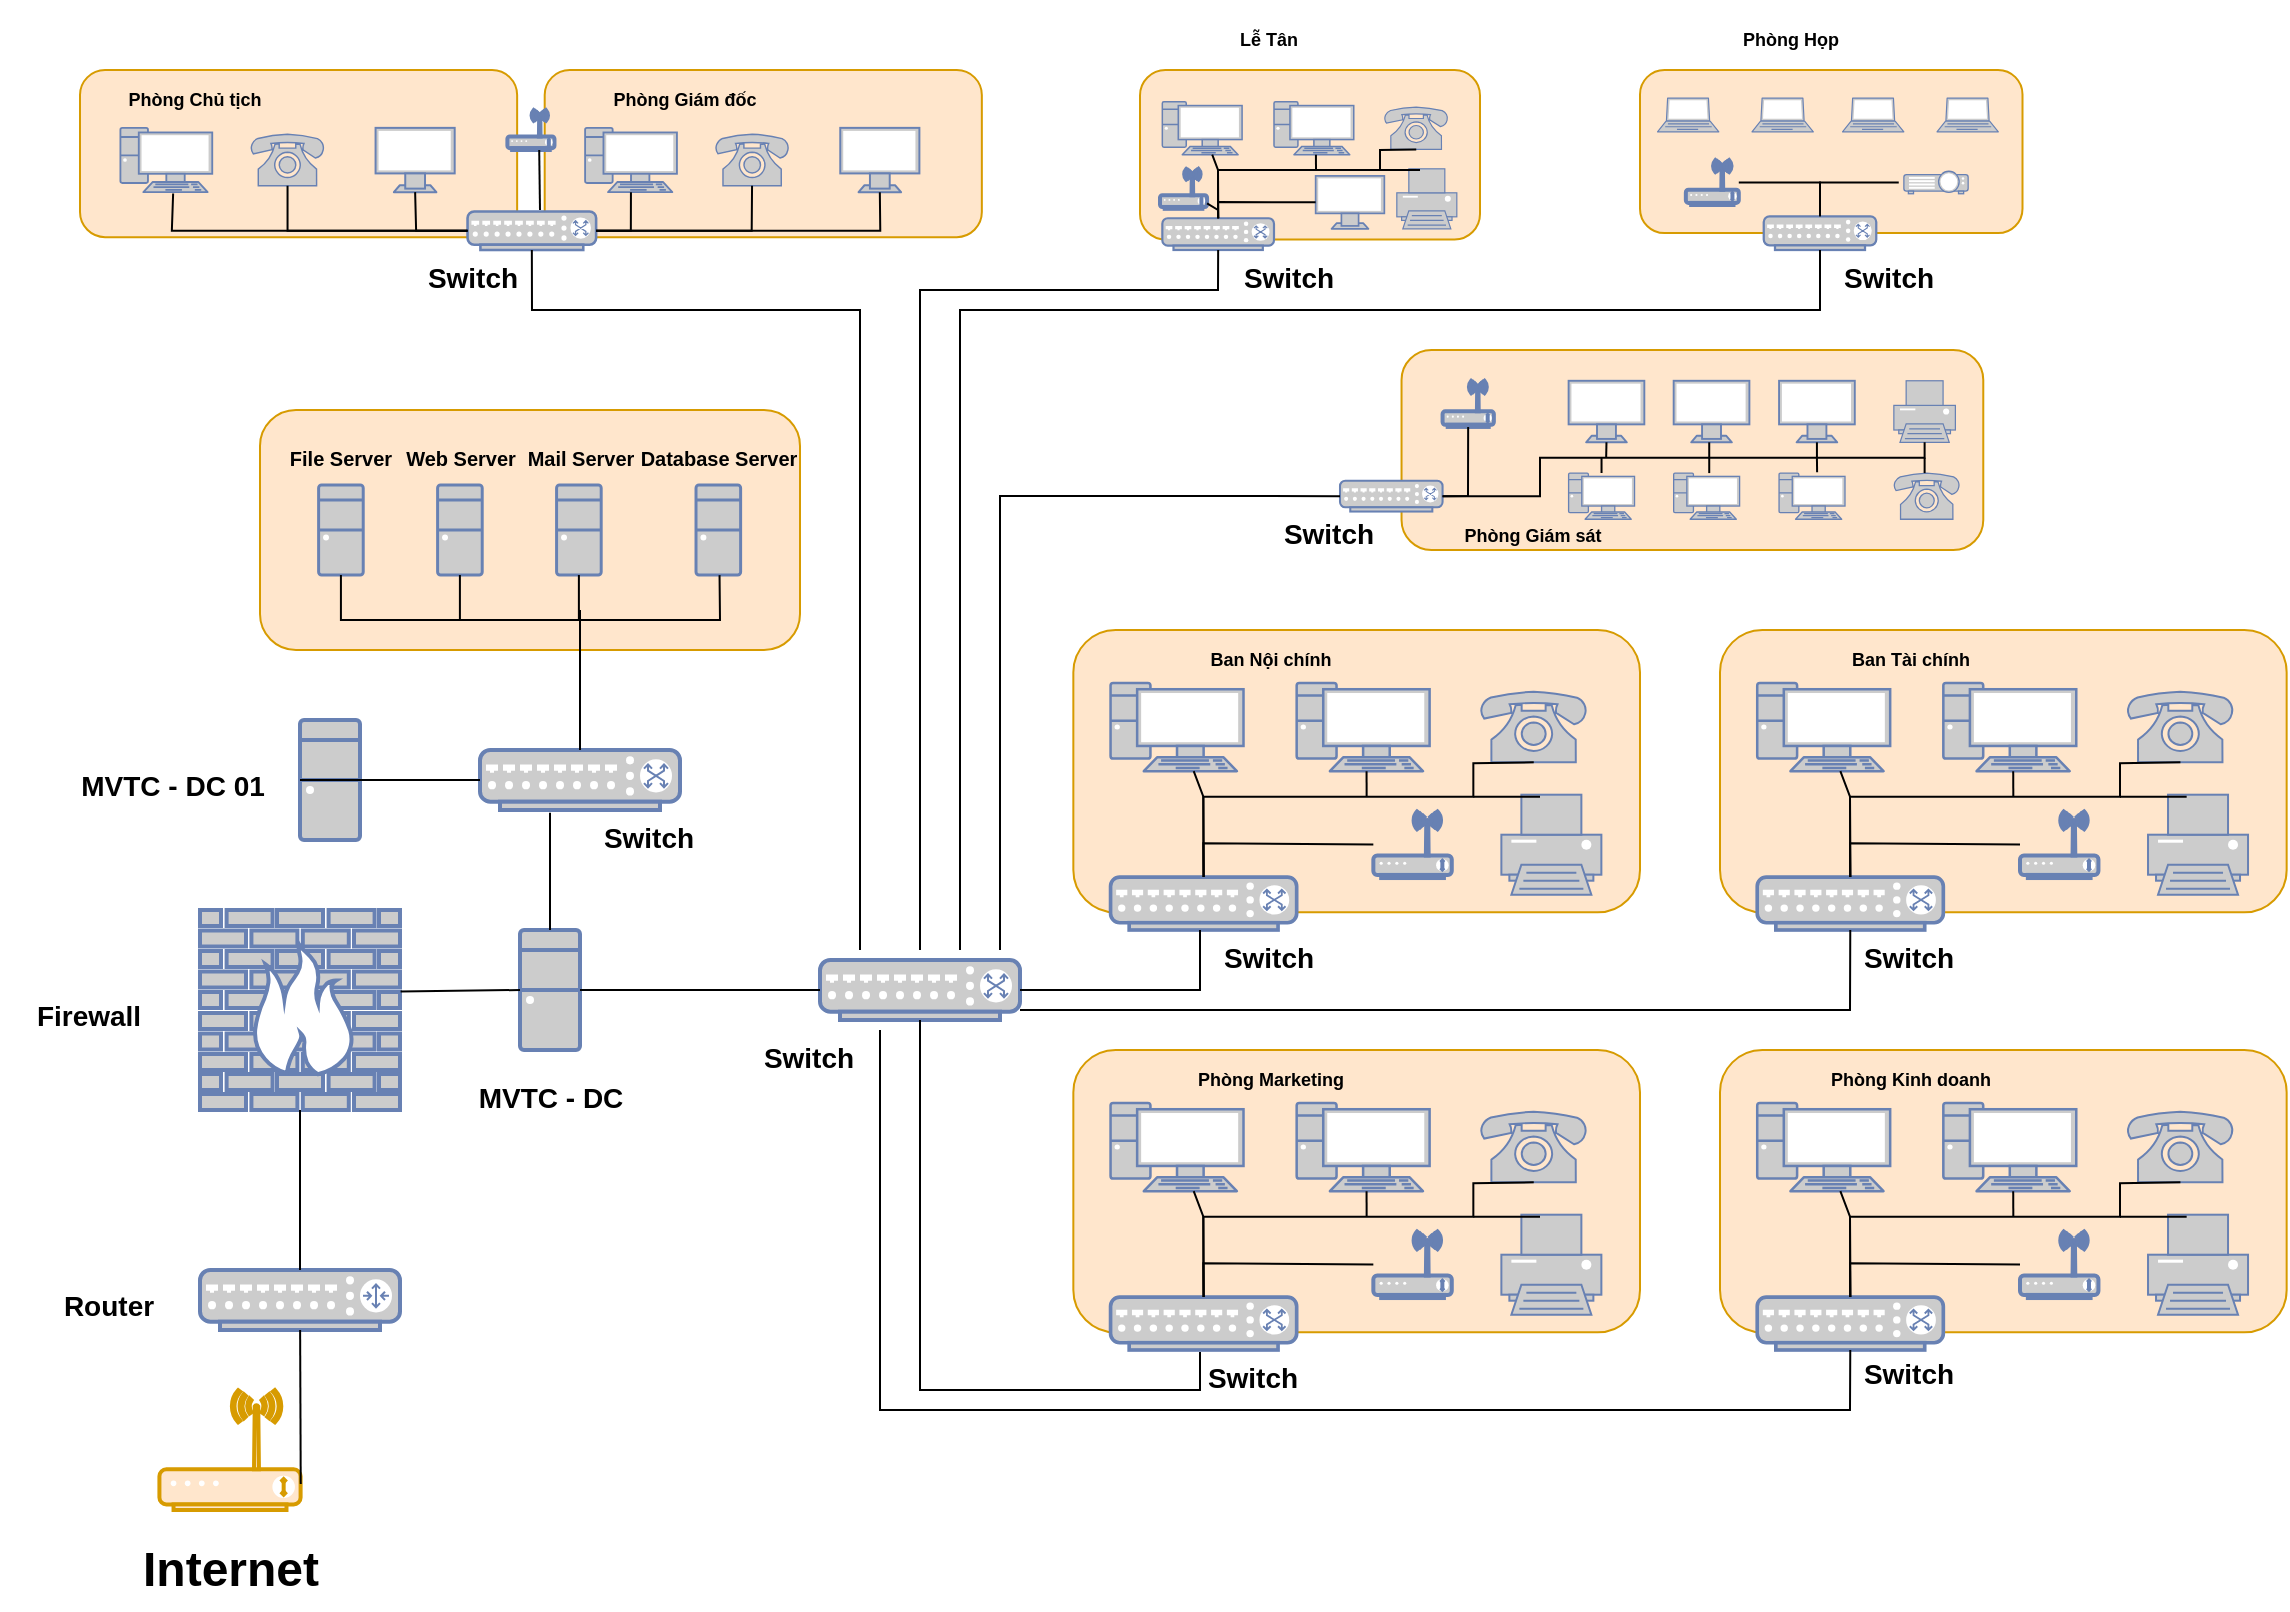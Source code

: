<mxfile version="26.2.3">
  <diagram name="Trang-1" id="Ztn3TtZZHJXhtWK4gYRY">
    <mxGraphModel dx="816" dy="1276" grid="1" gridSize="10" guides="1" tooltips="1" connect="1" arrows="1" fold="1" page="1" pageScale="1" pageWidth="1169" pageHeight="827" math="0" shadow="0">
      <root>
        <mxCell id="0" />
        <mxCell id="1" parent="0" />
        <mxCell id="y0iXgwqpWS010kWWXGdw-2" value="" style="verticalAlign=top;verticalLabelPosition=bottom;labelPosition=center;align=center;html=1;outlineConnect=0;fillColor=#ffe6cc;strokeColor=#d79b00;gradientDirection=north;strokeWidth=2;shape=mxgraph.networks.wireless_modem;" parent="1" vertex="1">
          <mxGeometry x="99.71" y="690" width="70.59" height="60" as="geometry" />
        </mxCell>
        <mxCell id="y0iXgwqpWS010kWWXGdw-3" value="" style="fontColor=#0066CC;verticalAlign=top;verticalLabelPosition=bottom;labelPosition=center;align=center;html=1;outlineConnect=0;fillColor=#CCCCCC;strokeColor=#6881B3;gradientColor=none;gradientDirection=north;strokeWidth=2;shape=mxgraph.networks.router;" parent="1" vertex="1">
          <mxGeometry x="120" y="630" width="100" height="30" as="geometry" />
        </mxCell>
        <mxCell id="y0iXgwqpWS010kWWXGdw-4" value="" style="fontColor=#0066CC;verticalAlign=top;verticalLabelPosition=bottom;labelPosition=center;align=center;html=1;outlineConnect=0;fillColor=#CCCCCC;strokeColor=#6881B3;gradientColor=none;gradientDirection=north;strokeWidth=2;shape=mxgraph.networks.firewall;" parent="1" vertex="1">
          <mxGeometry x="120" y="450" width="100" height="100" as="geometry" />
        </mxCell>
        <mxCell id="y0iXgwqpWS010kWWXGdw-6" value="" style="fontColor=#0066CC;verticalAlign=top;verticalLabelPosition=bottom;labelPosition=center;align=center;html=1;outlineConnect=0;fillColor=#CCCCCC;strokeColor=#6881B3;gradientColor=none;gradientDirection=north;strokeWidth=2;shape=mxgraph.networks.desktop_pc;" parent="1" vertex="1">
          <mxGeometry x="280" y="460" width="30" height="60" as="geometry" />
        </mxCell>
        <mxCell id="y0iXgwqpWS010kWWXGdw-7" value="" style="fontColor=#0066CC;verticalAlign=top;verticalLabelPosition=bottom;labelPosition=center;align=center;html=1;outlineConnect=0;fillColor=#CCCCCC;strokeColor=#6881B3;gradientColor=none;gradientDirection=north;strokeWidth=2;shape=mxgraph.networks.switch;" parent="1" vertex="1">
          <mxGeometry x="260" y="370" width="100" height="30" as="geometry" />
        </mxCell>
        <mxCell id="y0iXgwqpWS010kWWXGdw-8" value="" style="fontColor=#0066CC;verticalAlign=top;verticalLabelPosition=bottom;labelPosition=center;align=center;html=1;outlineConnect=0;fillColor=#CCCCCC;strokeColor=#6881B3;gradientColor=none;gradientDirection=north;strokeWidth=2;shape=mxgraph.networks.desktop_pc;" parent="1" vertex="1">
          <mxGeometry x="170" y="355" width="30" height="60" as="geometry" />
        </mxCell>
        <mxCell id="y0iXgwqpWS010kWWXGdw-58" value="" style="group" parent="1" vertex="1" connectable="0">
          <mxGeometry x="60.0" y="30" width="450.92" height="90" as="geometry" />
        </mxCell>
        <mxCell id="y0iXgwqpWS010kWWXGdw-35" value="" style="rounded=1;whiteSpace=wrap;html=1;fillStyle=auto;labelBackgroundColor=#F8CECC;fillColor=#ffe6cc;strokeColor=#d79b00;" parent="y0iXgwqpWS010kWWXGdw-58" vertex="1">
          <mxGeometry x="232.348" width="218.572" height="83.571" as="geometry" />
        </mxCell>
        <mxCell id="y0iXgwqpWS010kWWXGdw-36" value="" style="fontColor=#0066CC;verticalAlign=top;verticalLabelPosition=bottom;labelPosition=center;align=center;html=1;outlineConnect=0;fillColor=#CCCCCC;strokeColor=#6881B3;gradientColor=none;gradientDirection=north;strokeWidth=2;shape=mxgraph.networks.pc;" parent="y0iXgwqpWS010kWWXGdw-58" vertex="1">
          <mxGeometry x="252.553" y="28.929" width="45.919" height="32.143" as="geometry" />
        </mxCell>
        <mxCell id="y0iXgwqpWS010kWWXGdw-37" value="" style="fontColor=#0066CC;verticalAlign=top;verticalLabelPosition=bottom;labelPosition=center;align=center;html=1;outlineConnect=0;fillColor=#CCCCCC;strokeColor=#6881B3;gradientColor=none;gradientDirection=north;strokeWidth=2;shape=mxgraph.networks.phone_1;" parent="y0iXgwqpWS010kWWXGdw-58" vertex="1">
          <mxGeometry x="317.758" y="32.143" width="36.733" height="25.714" as="geometry" />
        </mxCell>
        <mxCell id="y0iXgwqpWS010kWWXGdw-38" value="" style="fontColor=#0066CC;verticalAlign=top;verticalLabelPosition=bottom;labelPosition=center;align=center;html=1;outlineConnect=0;fillColor=#CCCCCC;strokeColor=#6881B3;gradientColor=none;gradientDirection=north;strokeWidth=2;shape=mxgraph.networks.monitor;" parent="y0iXgwqpWS010kWWXGdw-58" vertex="1">
          <mxGeometry x="380.135" y="28.929" width="39.561" height="32.143" as="geometry" />
        </mxCell>
        <mxCell id="y0iXgwqpWS010kWWXGdw-28" value="" style="rounded=1;whiteSpace=wrap;html=1;fillStyle=auto;labelBackgroundColor=#F8CECC;fillColor=#ffe6cc;strokeColor=#d79b00;" parent="y0iXgwqpWS010kWWXGdw-58" vertex="1">
          <mxGeometry width="218.572" height="83.571" as="geometry" />
        </mxCell>
        <mxCell id="y0iXgwqpWS010kWWXGdw-29" value="" style="fontColor=#0066CC;verticalAlign=top;verticalLabelPosition=bottom;labelPosition=center;align=center;html=1;outlineConnect=0;fillColor=#CCCCCC;strokeColor=#6881B3;gradientColor=none;gradientDirection=north;strokeWidth=2;shape=mxgraph.networks.switch;" parent="y0iXgwqpWS010kWWXGdw-58" vertex="1">
          <mxGeometry x="193.777" y="70.714" width="64.286" height="19.286" as="geometry" />
        </mxCell>
        <mxCell id="y0iXgwqpWS010kWWXGdw-31" value="" style="fontColor=#0066CC;verticalAlign=top;verticalLabelPosition=bottom;labelPosition=center;align=center;html=1;outlineConnect=0;fillColor=#CCCCCC;strokeColor=#6881B3;gradientColor=none;gradientDirection=north;strokeWidth=2;shape=mxgraph.networks.pc;" parent="y0iXgwqpWS010kWWXGdw-58" vertex="1">
          <mxGeometry x="20.205" y="28.929" width="45.919" height="32.143" as="geometry" />
        </mxCell>
        <mxCell id="y0iXgwqpWS010kWWXGdw-32" value="" style="fontColor=#0066CC;verticalAlign=top;verticalLabelPosition=bottom;labelPosition=center;align=center;html=1;outlineConnect=0;fillColor=#CCCCCC;strokeColor=#6881B3;gradientColor=none;gradientDirection=north;strokeWidth=2;shape=mxgraph.networks.phone_1;" parent="y0iXgwqpWS010kWWXGdw-58" vertex="1">
          <mxGeometry x="85.41" y="32.143" width="36.733" height="25.714" as="geometry" />
        </mxCell>
        <mxCell id="y0iXgwqpWS010kWWXGdw-33" value="" style="fontColor=#0066CC;verticalAlign=top;verticalLabelPosition=bottom;labelPosition=center;align=center;html=1;outlineConnect=0;fillColor=#CCCCCC;strokeColor=#6881B3;gradientColor=none;gradientDirection=north;strokeWidth=2;shape=mxgraph.networks.monitor;" parent="y0iXgwqpWS010kWWXGdw-58" vertex="1">
          <mxGeometry x="147.787" y="28.929" width="39.561" height="32.143" as="geometry" />
        </mxCell>
        <mxCell id="y0iXgwqpWS010kWWXGdw-46" value="" style="endArrow=none;html=1;rounded=0;entryX=0;entryY=0.5;entryDx=0;entryDy=0;entryPerimeter=0;exitX=0.574;exitY=1.021;exitDx=0;exitDy=0;exitPerimeter=0;" parent="y0iXgwqpWS010kWWXGdw-58" source="y0iXgwqpWS010kWWXGdw-31" target="y0iXgwqpWS010kWWXGdw-29" edge="1">
          <mxGeometry width="50" height="50" relative="1" as="geometry">
            <mxPoint x="13.776" y="-90" as="sourcePoint" />
            <mxPoint x="45.919" y="-122.143" as="targetPoint" />
            <Array as="points">
              <mxPoint x="45.919" y="80.357" />
            </Array>
          </mxGeometry>
        </mxCell>
        <mxCell id="y0iXgwqpWS010kWWXGdw-47" value="" style="endArrow=none;html=1;rounded=0;entryX=1;entryY=0.5;entryDx=0;entryDy=0;entryPerimeter=0;" parent="y0iXgwqpWS010kWWXGdw-58" source="y0iXgwqpWS010kWWXGdw-36" target="y0iXgwqpWS010kWWXGdw-29" edge="1">
          <mxGeometry width="50" height="50" relative="1" as="geometry">
            <mxPoint x="168.062" y="96.429" as="sourcePoint" />
            <mxPoint x="200.205" y="64.286" as="targetPoint" />
            <Array as="points">
              <mxPoint x="275.42" y="80.357" />
            </Array>
          </mxGeometry>
        </mxCell>
        <mxCell id="y0iXgwqpWS010kWWXGdw-48" value="" style="endArrow=none;html=1;rounded=0;entryX=1;entryY=0.5;entryDx=0;entryDy=0;entryPerimeter=0;" parent="y0iXgwqpWS010kWWXGdw-58" source="y0iXgwqpWS010kWWXGdw-37" target="y0iXgwqpWS010kWWXGdw-29" edge="1">
          <mxGeometry width="50" height="50" relative="1" as="geometry">
            <mxPoint x="168.062" y="96.429" as="sourcePoint" />
            <mxPoint x="200.205" y="64.286" as="targetPoint" />
            <Array as="points">
              <mxPoint x="335.848" y="80.357" />
            </Array>
          </mxGeometry>
        </mxCell>
        <mxCell id="y0iXgwqpWS010kWWXGdw-49" value="" style="endArrow=none;html=1;rounded=0;entryX=0.5;entryY=1;entryDx=0;entryDy=0;entryPerimeter=0;exitX=1;exitY=0.5;exitDx=0;exitDy=0;exitPerimeter=0;" parent="y0iXgwqpWS010kWWXGdw-58" source="y0iXgwqpWS010kWWXGdw-29" target="y0iXgwqpWS010kWWXGdw-38" edge="1">
          <mxGeometry width="50" height="50" relative="1" as="geometry">
            <mxPoint x="366.706" y="102.857" as="sourcePoint" />
            <mxPoint x="398.848" y="70.714" as="targetPoint" />
            <Array as="points">
              <mxPoint x="400.134" y="80.357" />
            </Array>
          </mxGeometry>
        </mxCell>
        <mxCell id="y0iXgwqpWS010kWWXGdw-50" value="" style="endArrow=none;html=1;rounded=0;entryX=0;entryY=0.5;entryDx=0;entryDy=0;entryPerimeter=0;exitX=0.5;exitY=1;exitDx=0;exitDy=0;exitPerimeter=0;" parent="y0iXgwqpWS010kWWXGdw-58" source="y0iXgwqpWS010kWWXGdw-32" target="y0iXgwqpWS010kWWXGdw-29" edge="1">
          <mxGeometry width="50" height="50" relative="1" as="geometry">
            <mxPoint x="168.062" y="96.429" as="sourcePoint" />
            <mxPoint x="200.205" y="64.286" as="targetPoint" />
            <Array as="points">
              <mxPoint x="103.777" y="80.357" />
            </Array>
          </mxGeometry>
        </mxCell>
        <mxCell id="y0iXgwqpWS010kWWXGdw-51" value="" style="endArrow=none;html=1;rounded=0;entryX=0;entryY=0.5;entryDx=0;entryDy=0;entryPerimeter=0;exitX=0.5;exitY=1;exitDx=0;exitDy=0;exitPerimeter=0;" parent="y0iXgwqpWS010kWWXGdw-58" source="y0iXgwqpWS010kWWXGdw-33" target="y0iXgwqpWS010kWWXGdw-29" edge="1">
          <mxGeometry width="50" height="50" relative="1" as="geometry">
            <mxPoint x="168.062" y="96.429" as="sourcePoint" />
            <mxPoint x="187.348" y="77.143" as="targetPoint" />
            <Array as="points">
              <mxPoint x="168.062" y="80.357" />
            </Array>
          </mxGeometry>
        </mxCell>
        <mxCell id="y0iXgwqpWS010kWWXGdw-107" value="" style="fontColor=#0066CC;verticalAlign=top;verticalLabelPosition=bottom;labelPosition=center;align=center;html=1;outlineConnect=0;fillColor=#CCCCCC;strokeColor=#6881B3;gradientColor=none;gradientDirection=north;strokeWidth=2;shape=mxgraph.networks.wireless_modem;" parent="y0iXgwqpWS010kWWXGdw-58" vertex="1">
          <mxGeometry x="213.7" y="20.0" width="23.53" height="20" as="geometry" />
        </mxCell>
        <mxCell id="y0iXgwqpWS010kWWXGdw-108" value="" style="endArrow=none;html=1;rounded=0;entryX=0.676;entryY=1;entryDx=0;entryDy=0;entryPerimeter=0;" parent="y0iXgwqpWS010kWWXGdw-58" target="y0iXgwqpWS010kWWXGdw-107" edge="1">
          <mxGeometry width="50" height="50" relative="1" as="geometry">
            <mxPoint x="230.0" y="70" as="sourcePoint" />
            <mxPoint x="280.0" y="20" as="targetPoint" />
          </mxGeometry>
        </mxCell>
        <mxCell id="y0iXgwqpWS010kWWXGdw-235" value="&lt;font style=&quot;font-size: 9px;&quot;&gt;Phòng Chủ tịch&lt;/font&gt;" style="text;strokeColor=none;fillColor=none;html=1;fontSize=24;fontStyle=1;verticalAlign=middle;align=center;" parent="y0iXgwqpWS010kWWXGdw-58" vertex="1">
          <mxGeometry x="-7.86" width="130" height="20" as="geometry" />
        </mxCell>
        <mxCell id="y0iXgwqpWS010kWWXGdw-246" value="&lt;font style=&quot;font-size: 9px;&quot;&gt;Phòng Giám đốc&lt;/font&gt;" style="text;strokeColor=none;fillColor=none;html=1;fontSize=24;fontStyle=1;verticalAlign=middle;align=center;" parent="y0iXgwqpWS010kWWXGdw-58" vertex="1">
          <mxGeometry x="237.23" width="130" height="20" as="geometry" />
        </mxCell>
        <mxCell id="y0iXgwqpWS010kWWXGdw-75" value="" style="group" parent="1" vertex="1" connectable="0">
          <mxGeometry x="840" y="30" width="191.25" height="90" as="geometry" />
        </mxCell>
        <mxCell id="y0iXgwqpWS010kWWXGdw-60" value="" style="rounded=1;whiteSpace=wrap;html=1;fillStyle=auto;labelBackgroundColor=#F8CECC;fillColor=#ffe6cc;strokeColor=#d79b00;" parent="y0iXgwqpWS010kWWXGdw-75" vertex="1">
          <mxGeometry width="191.25" height="81.562" as="geometry" />
        </mxCell>
        <mxCell id="y0iXgwqpWS010kWWXGdw-61" value="" style="fontColor=#0066CC;verticalAlign=top;verticalLabelPosition=bottom;labelPosition=center;align=center;html=1;outlineConnect=0;fillColor=#CCCCCC;strokeColor=#6881B3;gradientColor=none;gradientDirection=north;strokeWidth=2;shape=mxgraph.networks.switch;" parent="y0iXgwqpWS010kWWXGdw-75" vertex="1">
          <mxGeometry x="61.875" y="73.125" width="56.25" height="16.875" as="geometry" />
        </mxCell>
        <mxCell id="y0iXgwqpWS010kWWXGdw-66" value="" style="fontColor=#0066CC;verticalAlign=top;verticalLabelPosition=bottom;labelPosition=center;align=center;html=1;outlineConnect=0;fillColor=#CCCCCC;strokeColor=#6881B3;gradientColor=none;gradientDirection=north;strokeWidth=2;shape=mxgraph.networks.wireless_modem;" parent="y0iXgwqpWS010kWWXGdw-75" vertex="1">
          <mxGeometry x="22.927" y="45" width="26.471" height="22.5" as="geometry" />
        </mxCell>
        <mxCell id="y0iXgwqpWS010kWWXGdw-67" value="" style="fontColor=#0066CC;verticalAlign=top;verticalLabelPosition=bottom;labelPosition=center;align=center;html=1;outlineConnect=0;fillColor=#CCCCCC;strokeColor=#6881B3;gradientColor=none;gradientDirection=north;strokeWidth=2;shape=mxgraph.networks.video_projector;" parent="y0iXgwqpWS010kWWXGdw-75" vertex="1">
          <mxGeometry x="131.934" y="50.625" width="32.141" height="11.25" as="geometry" />
        </mxCell>
        <mxCell id="y0iXgwqpWS010kWWXGdw-68" value="" style="fontColor=#0066CC;verticalAlign=top;verticalLabelPosition=bottom;labelPosition=center;align=center;html=1;outlineConnect=0;fillColor=#CCCCCC;strokeColor=#6881B3;gradientColor=none;gradientDirection=north;strokeWidth=2;shape=mxgraph.networks.laptop;" parent="y0iXgwqpWS010kWWXGdw-75" vertex="1">
          <mxGeometry x="8.747" y="14.062" width="30.684" height="16.875" as="geometry" />
        </mxCell>
        <mxCell id="y0iXgwqpWS010kWWXGdw-69" value="" style="fontColor=#0066CC;verticalAlign=top;verticalLabelPosition=bottom;labelPosition=center;align=center;html=1;outlineConnect=0;fillColor=#CCCCCC;strokeColor=#6881B3;gradientColor=none;gradientDirection=north;strokeWidth=2;shape=mxgraph.networks.laptop;" parent="y0iXgwqpWS010kWWXGdw-75" vertex="1">
          <mxGeometry x="55.986" y="14.062" width="30.684" height="16.875" as="geometry" />
        </mxCell>
        <mxCell id="y0iXgwqpWS010kWWXGdw-70" value="" style="fontColor=#0066CC;verticalAlign=top;verticalLabelPosition=bottom;labelPosition=center;align=center;html=1;outlineConnect=0;fillColor=#CCCCCC;strokeColor=#6881B3;gradientColor=none;gradientDirection=north;strokeWidth=2;shape=mxgraph.networks.laptop;" parent="y0iXgwqpWS010kWWXGdw-75" vertex="1">
          <mxGeometry x="101.25" y="14.062" width="30.684" height="16.875" as="geometry" />
        </mxCell>
        <mxCell id="y0iXgwqpWS010kWWXGdw-71" value="" style="fontColor=#0066CC;verticalAlign=top;verticalLabelPosition=bottom;labelPosition=center;align=center;html=1;outlineConnect=0;fillColor=#CCCCCC;strokeColor=#6881B3;gradientColor=none;gradientDirection=north;strokeWidth=2;shape=mxgraph.networks.laptop;" parent="y0iXgwqpWS010kWWXGdw-75" vertex="1">
          <mxGeometry x="148.489" y="14.062" width="30.684" height="16.875" as="geometry" />
        </mxCell>
        <mxCell id="y0iXgwqpWS010kWWXGdw-72" value="" style="endArrow=none;html=1;rounded=0;exitX=0.5;exitY=0;exitDx=0;exitDy=0;exitPerimeter=0;" parent="y0iXgwqpWS010kWWXGdw-75" source="y0iXgwqpWS010kWWXGdw-61" target="y0iXgwqpWS010kWWXGdw-66" edge="1">
          <mxGeometry width="50" height="50" relative="1" as="geometry">
            <mxPoint x="5.625" y="5.625" as="sourcePoint" />
            <mxPoint x="33.75" y="-22.5" as="targetPoint" />
            <Array as="points">
              <mxPoint x="90" y="56.25" />
            </Array>
          </mxGeometry>
        </mxCell>
        <mxCell id="y0iXgwqpWS010kWWXGdw-73" value="" style="endArrow=none;html=1;rounded=0;" parent="y0iXgwqpWS010kWWXGdw-75" edge="1">
          <mxGeometry width="50" height="50" relative="1" as="geometry">
            <mxPoint x="90" y="73.125" as="sourcePoint" />
            <mxPoint x="129.375" y="56.25" as="targetPoint" />
            <Array as="points">
              <mxPoint x="90" y="56.25" />
            </Array>
          </mxGeometry>
        </mxCell>
        <mxCell id="y0iXgwqpWS010kWWXGdw-97" value="" style="group" parent="1" vertex="1" connectable="0">
          <mxGeometry x="690" y="170" width="321.64" height="103.27" as="geometry" />
        </mxCell>
        <mxCell id="y0iXgwqpWS010kWWXGdw-76" value="" style="rounded=1;whiteSpace=wrap;html=1;fillStyle=auto;labelBackgroundColor=#F8CECC;fillColor=#ffe6cc;strokeColor=#d79b00;" parent="y0iXgwqpWS010kWWXGdw-97" vertex="1">
          <mxGeometry x="30.769" width="290.871" height="100" as="geometry" />
        </mxCell>
        <mxCell id="y0iXgwqpWS010kWWXGdw-77" value="" style="fontColor=#0066CC;verticalAlign=top;verticalLabelPosition=bottom;labelPosition=center;align=center;html=1;outlineConnect=0;fillColor=#CCCCCC;strokeColor=#6881B3;gradientColor=none;gradientDirection=north;strokeWidth=2;shape=mxgraph.networks.monitor;" parent="y0iXgwqpWS010kWWXGdw-97" vertex="1">
          <mxGeometry x="114.301" y="15.385" width="37.869" height="30.769" as="geometry" />
        </mxCell>
        <mxCell id="y0iXgwqpWS010kWWXGdw-78" value="" style="fontColor=#0066CC;verticalAlign=top;verticalLabelPosition=bottom;labelPosition=center;align=center;html=1;outlineConnect=0;fillColor=#CCCCCC;strokeColor=#6881B3;gradientColor=none;gradientDirection=north;strokeWidth=2;shape=mxgraph.networks.pc;" parent="y0iXgwqpWS010kWWXGdw-97" vertex="1">
          <mxGeometry x="114.301" y="61.538" width="32.969" height="23.077" as="geometry" />
        </mxCell>
        <mxCell id="y0iXgwqpWS010kWWXGdw-79" value="" style="fontColor=#0066CC;verticalAlign=top;verticalLabelPosition=bottom;labelPosition=center;align=center;html=1;outlineConnect=0;fillColor=#CCCCCC;strokeColor=#6881B3;gradientColor=none;gradientDirection=north;strokeWidth=2;shape=mxgraph.networks.monitor;" parent="y0iXgwqpWS010kWWXGdw-97" vertex="1">
          <mxGeometry x="166.832" y="15.385" width="37.869" height="30.769" as="geometry" />
        </mxCell>
        <mxCell id="y0iXgwqpWS010kWWXGdw-80" value="" style="fontColor=#0066CC;verticalAlign=top;verticalLabelPosition=bottom;labelPosition=center;align=center;html=1;outlineConnect=0;fillColor=#CCCCCC;strokeColor=#6881B3;gradientColor=none;gradientDirection=north;strokeWidth=2;shape=mxgraph.networks.pc;" parent="y0iXgwqpWS010kWWXGdw-97" vertex="1">
          <mxGeometry x="166.832" y="61.538" width="32.969" height="23.077" as="geometry" />
        </mxCell>
        <mxCell id="y0iXgwqpWS010kWWXGdw-81" value="" style="fontColor=#0066CC;verticalAlign=top;verticalLabelPosition=bottom;labelPosition=center;align=center;html=1;outlineConnect=0;fillColor=#CCCCCC;strokeColor=#6881B3;gradientColor=none;gradientDirection=north;strokeWidth=2;shape=mxgraph.networks.monitor;" parent="y0iXgwqpWS010kWWXGdw-97" vertex="1">
          <mxGeometry x="219.532" y="15.385" width="37.869" height="30.769" as="geometry" />
        </mxCell>
        <mxCell id="y0iXgwqpWS010kWWXGdw-82" value="" style="fontColor=#0066CC;verticalAlign=top;verticalLabelPosition=bottom;labelPosition=center;align=center;html=1;outlineConnect=0;fillColor=#CCCCCC;strokeColor=#6881B3;gradientColor=none;gradientDirection=north;strokeWidth=2;shape=mxgraph.networks.pc;" parent="y0iXgwqpWS010kWWXGdw-97" vertex="1">
          <mxGeometry x="219.532" y="61.538" width="32.969" height="23.077" as="geometry" />
        </mxCell>
        <mxCell id="y0iXgwqpWS010kWWXGdw-83" value="" style="fontColor=#0066CC;verticalAlign=top;verticalLabelPosition=bottom;labelPosition=center;align=center;html=1;outlineConnect=0;fillColor=#CCCCCC;strokeColor=#6881B3;gradientColor=none;gradientDirection=north;strokeWidth=2;shape=mxgraph.networks.printer;" parent="y0iXgwqpWS010kWWXGdw-97" vertex="1">
          <mxGeometry x="276.924" y="15.385" width="30.769" height="30.769" as="geometry" />
        </mxCell>
        <mxCell id="y0iXgwqpWS010kWWXGdw-84" value="" style="fontColor=#0066CC;verticalAlign=top;verticalLabelPosition=bottom;labelPosition=center;align=center;html=1;outlineConnect=0;fillColor=#CCCCCC;strokeColor=#6881B3;gradientColor=none;gradientDirection=north;strokeWidth=2;shape=mxgraph.networks.phone_1;" parent="y0iXgwqpWS010kWWXGdw-97" vertex="1">
          <mxGeometry x="276.924" y="61.538" width="32.969" height="23.077" as="geometry" />
        </mxCell>
        <mxCell id="y0iXgwqpWS010kWWXGdw-85" value="" style="fontColor=#0066CC;verticalAlign=top;verticalLabelPosition=bottom;labelPosition=center;align=center;html=1;outlineConnect=0;fillColor=#CCCCCC;strokeColor=#6881B3;gradientColor=none;gradientDirection=north;strokeWidth=2;shape=mxgraph.networks.wireless_modem;" parent="y0iXgwqpWS010kWWXGdw-97" vertex="1">
          <mxGeometry x="51.285" y="15.385" width="25.639" height="23.077" as="geometry" />
        </mxCell>
        <mxCell id="y0iXgwqpWS010kWWXGdw-86" value="" style="fontColor=#0066CC;verticalAlign=top;verticalLabelPosition=bottom;labelPosition=center;align=center;html=1;outlineConnect=0;fillColor=#CCCCCC;strokeColor=#6881B3;gradientColor=none;gradientDirection=north;strokeWidth=2;shape=mxgraph.networks.switch;" parent="y0iXgwqpWS010kWWXGdw-97" vertex="1">
          <mxGeometry y="65.385" width="51.285" height="15.385" as="geometry" />
        </mxCell>
        <mxCell id="y0iXgwqpWS010kWWXGdw-87" value="" style="endArrow=none;html=1;rounded=0;exitX=1;exitY=0.5;exitDx=0;exitDy=0;exitPerimeter=0;" parent="y0iXgwqpWS010kWWXGdw-97" source="y0iXgwqpWS010kWWXGdw-86" target="y0iXgwqpWS010kWWXGdw-85" edge="1">
          <mxGeometry width="50" height="50" relative="1" as="geometry">
            <mxPoint x="100.0" y="46.154" as="sourcePoint" />
            <mxPoint x="138.462" y="7.692" as="targetPoint" />
            <Array as="points">
              <mxPoint x="64" y="73" />
            </Array>
          </mxGeometry>
        </mxCell>
        <mxCell id="y0iXgwqpWS010kWWXGdw-88" value="" style="endArrow=none;html=1;rounded=0;entryX=0.5;entryY=1;entryDx=0;entryDy=0;entryPerimeter=0;exitX=1;exitY=0.5;exitDx=0;exitDy=0;exitPerimeter=0;" parent="y0iXgwqpWS010kWWXGdw-97" source="y0iXgwqpWS010kWWXGdw-86" target="y0iXgwqpWS010kWWXGdw-83" edge="1">
          <mxGeometry width="50" height="50" relative="1" as="geometry">
            <mxPoint x="100.0" y="46.154" as="sourcePoint" />
            <mxPoint x="138.462" y="7.692" as="targetPoint" />
            <Array as="points">
              <mxPoint x="100.0" y="73.077" />
              <mxPoint x="100.0" y="53.846" />
              <mxPoint x="292.309" y="53.846" />
            </Array>
          </mxGeometry>
        </mxCell>
        <mxCell id="y0iXgwqpWS010kWWXGdw-89" value="" style="endArrow=none;html=1;rounded=0;entryX=0.5;entryY=1;entryDx=0;entryDy=0;entryPerimeter=0;" parent="y0iXgwqpWS010kWWXGdw-97" target="y0iXgwqpWS010kWWXGdw-77" edge="1">
          <mxGeometry width="50" height="50" relative="1" as="geometry">
            <mxPoint x="133.078" y="53.846" as="sourcePoint" />
            <mxPoint x="200.001" y="7.692" as="targetPoint" />
          </mxGeometry>
        </mxCell>
        <mxCell id="y0iXgwqpWS010kWWXGdw-91" value="" style="endArrow=none;html=1;rounded=0;" parent="y0iXgwqpWS010kWWXGdw-97" edge="1">
          <mxGeometry width="50" height="50" relative="1" as="geometry">
            <mxPoint x="184.616" y="53.846" as="sourcePoint" />
            <mxPoint x="184.616" y="46.154" as="targetPoint" />
          </mxGeometry>
        </mxCell>
        <mxCell id="y0iXgwqpWS010kWWXGdw-92" value="" style="endArrow=none;html=1;rounded=0;entryX=0.5;entryY=1;entryDx=0;entryDy=0;entryPerimeter=0;" parent="y0iXgwqpWS010kWWXGdw-97" target="y0iXgwqpWS010kWWXGdw-81" edge="1">
          <mxGeometry width="50" height="50" relative="1" as="geometry">
            <mxPoint x="238.463" y="53.846" as="sourcePoint" />
            <mxPoint x="207.693" y="23.077" as="targetPoint" />
          </mxGeometry>
        </mxCell>
        <mxCell id="y0iXgwqpWS010kWWXGdw-93" value="" style="endArrow=none;html=1;rounded=0;" parent="y0iXgwqpWS010kWWXGdw-97" target="y0iXgwqpWS010kWWXGdw-78" edge="1">
          <mxGeometry width="50" height="50" relative="1" as="geometry">
            <mxPoint x="130.77" y="53.846" as="sourcePoint" />
            <mxPoint x="207.693" y="23.077" as="targetPoint" />
          </mxGeometry>
        </mxCell>
        <mxCell id="y0iXgwqpWS010kWWXGdw-94" value="" style="endArrow=none;html=1;rounded=0;" parent="y0iXgwqpWS010kWWXGdw-97" edge="1">
          <mxGeometry width="50" height="50" relative="1" as="geometry">
            <mxPoint x="184.616" y="61.538" as="sourcePoint" />
            <mxPoint x="184.616" y="53.846" as="targetPoint" />
          </mxGeometry>
        </mxCell>
        <mxCell id="y0iXgwqpWS010kWWXGdw-95" value="" style="endArrow=none;html=1;rounded=0;exitX=0.577;exitY=-0.017;exitDx=0;exitDy=0;exitPerimeter=0;" parent="y0iXgwqpWS010kWWXGdw-97" source="y0iXgwqpWS010kWWXGdw-82" edge="1">
          <mxGeometry width="50" height="50" relative="1" as="geometry">
            <mxPoint x="169.232" y="61.538" as="sourcePoint" />
            <mxPoint x="238.463" y="53.846" as="targetPoint" />
          </mxGeometry>
        </mxCell>
        <mxCell id="y0iXgwqpWS010kWWXGdw-96" value="" style="endArrow=none;html=1;rounded=0;" parent="y0iXgwqpWS010kWWXGdw-97" edge="1">
          <mxGeometry width="50" height="50" relative="1" as="geometry">
            <mxPoint x="292.309" y="61.538" as="sourcePoint" />
            <mxPoint x="292.309" y="53.846" as="targetPoint" />
          </mxGeometry>
        </mxCell>
        <mxCell id="y0iXgwqpWS010kWWXGdw-239" value="&lt;span style=&quot;font-size: 14px;&quot;&gt;Switch&lt;/span&gt;" style="text;strokeColor=none;fillColor=none;html=1;fontSize=24;fontStyle=1;verticalAlign=middle;align=center;" parent="y0iXgwqpWS010kWWXGdw-97" vertex="1">
          <mxGeometry x="-50.0" y="77.5" width="87.5" height="22.5" as="geometry" />
        </mxCell>
        <mxCell id="y0iXgwqpWS010kWWXGdw-269" value="&lt;font style=&quot;font-size: 9px;&quot;&gt;Phòng Giám sát&lt;/font&gt;" style="text;strokeColor=none;fillColor=none;html=1;fontSize=24;fontStyle=1;verticalAlign=middle;align=center;" parent="y0iXgwqpWS010kWWXGdw-97" vertex="1">
          <mxGeometry x="30.77" y="77.5" width="130" height="20" as="geometry" />
        </mxCell>
        <mxCell id="y0iXgwqpWS010kWWXGdw-110" value="" style="group" parent="1" vertex="1" connectable="0">
          <mxGeometry x="590" y="30" width="170" height="90.0" as="geometry" />
        </mxCell>
        <mxCell id="y0iXgwqpWS010kWWXGdw-23" value="" style="rounded=1;whiteSpace=wrap;html=1;fillStyle=auto;labelBackgroundColor=#F8CECC;fillColor=#ffe6cc;strokeColor=#d79b00;movable=1;resizable=1;rotatable=1;deletable=1;editable=1;locked=0;connectable=1;" parent="y0iXgwqpWS010kWWXGdw-110" vertex="1">
          <mxGeometry width="170" height="84.71" as="geometry" />
        </mxCell>
        <mxCell id="y0iXgwqpWS010kWWXGdw-21" value="" style="fontColor=#0066CC;verticalAlign=top;verticalLabelPosition=bottom;labelPosition=center;align=center;html=1;outlineConnect=0;fillColor=#CCCCCC;strokeColor=#6881B3;gradientColor=none;gradientDirection=north;strokeWidth=2;shape=mxgraph.networks.switch;movable=1;resizable=1;rotatable=1;deletable=1;editable=1;locked=0;connectable=1;" parent="y0iXgwqpWS010kWWXGdw-110" vertex="1">
          <mxGeometry x="11.166" y="74.118" width="55.832" height="15.882" as="geometry" />
        </mxCell>
        <mxCell id="y0iXgwqpWS010kWWXGdw-24" value="" style="fontColor=#0066CC;verticalAlign=top;verticalLabelPosition=bottom;labelPosition=center;align=center;html=1;outlineConnect=0;fillColor=#CCCCCC;strokeColor=#6881B3;gradientColor=none;gradientDirection=north;strokeWidth=2;shape=mxgraph.networks.pc;movable=1;resizable=1;rotatable=1;deletable=1;editable=1;locked=0;connectable=1;" parent="y0iXgwqpWS010kWWXGdw-110" vertex="1">
          <mxGeometry x="11.166" y="15.882" width="39.881" height="26.471" as="geometry" />
        </mxCell>
        <mxCell id="y0iXgwqpWS010kWWXGdw-25" value="" style="fontColor=#0066CC;verticalAlign=top;verticalLabelPosition=bottom;labelPosition=center;align=center;html=1;outlineConnect=0;fillColor=#CCCCCC;strokeColor=#6881B3;gradientColor=none;gradientDirection=north;strokeWidth=2;shape=mxgraph.networks.pc;movable=1;resizable=1;rotatable=1;deletable=1;editable=1;locked=0;connectable=1;" parent="y0iXgwqpWS010kWWXGdw-110" vertex="1">
          <mxGeometry x="66.999" y="15.882" width="39.881" height="26.471" as="geometry" />
        </mxCell>
        <mxCell id="y0iXgwqpWS010kWWXGdw-26" value="" style="fontColor=#0066CC;verticalAlign=top;verticalLabelPosition=bottom;labelPosition=center;align=center;html=1;outlineConnect=0;fillColor=#CCCCCC;strokeColor=#6881B3;gradientColor=none;gradientDirection=north;strokeWidth=2;shape=mxgraph.networks.phone_1;movable=1;resizable=1;rotatable=1;deletable=1;editable=1;locked=0;connectable=1;" parent="y0iXgwqpWS010kWWXGdw-110" vertex="1">
          <mxGeometry x="122.174" y="18.526" width="31.903" height="21.176" as="geometry" />
        </mxCell>
        <mxCell id="y0iXgwqpWS010kWWXGdw-27" value="" style="fontColor=#0066CC;verticalAlign=top;verticalLabelPosition=bottom;labelPosition=center;align=center;html=1;outlineConnect=0;fillColor=#CCCCCC;strokeColor=#6881B3;gradientColor=none;gradientDirection=north;strokeWidth=2;shape=mxgraph.networks.monitor;movable=1;resizable=1;rotatable=1;deletable=1;editable=1;locked=0;connectable=1;" parent="y0iXgwqpWS010kWWXGdw-110" vertex="1">
          <mxGeometry x="87.818" y="52.941" width="34.359" height="26.471" as="geometry" />
        </mxCell>
        <mxCell id="y0iXgwqpWS010kWWXGdw-63" value="" style="fontColor=#0066CC;verticalAlign=top;verticalLabelPosition=bottom;labelPosition=center;align=center;html=1;outlineConnect=0;fillColor=#CCCCCC;strokeColor=#6881B3;gradientColor=none;gradientDirection=north;strokeWidth=2;shape=mxgraph.networks.printer;" parent="y0iXgwqpWS010kWWXGdw-110" vertex="1">
          <mxGeometry x="128.41" y="49.41" width="30" height="30" as="geometry" />
        </mxCell>
        <mxCell id="y0iXgwqpWS010kWWXGdw-65" value="" style="endArrow=none;html=1;rounded=0;exitX=0.5;exitY=0;exitDx=0;exitDy=0;exitPerimeter=0;entryX=0;entryY=0.5;entryDx=0;entryDy=0;entryPerimeter=0;" parent="y0iXgwqpWS010kWWXGdw-110" source="y0iXgwqpWS010kWWXGdw-21" target="y0iXgwqpWS010kWWXGdw-27" edge="1">
          <mxGeometry width="50" height="50" relative="1" as="geometry">
            <mxPoint x="90" y="110" as="sourcePoint" />
            <mxPoint x="140" y="60" as="targetPoint" />
            <Array as="points">
              <mxPoint x="39" y="66" />
            </Array>
          </mxGeometry>
        </mxCell>
        <mxCell id="y0iXgwqpWS010kWWXGdw-98" value="" style="endArrow=none;html=1;rounded=0;entryX=0.5;entryY=0;entryDx=0;entryDy=0;entryPerimeter=0;exitX=0.5;exitY=1;exitDx=0;exitDy=0;exitPerimeter=0;" parent="y0iXgwqpWS010kWWXGdw-110" source="y0iXgwqpWS010kWWXGdw-26" target="y0iXgwqpWS010kWWXGdw-21" edge="1">
          <mxGeometry width="50" height="50" relative="1" as="geometry">
            <mxPoint x="100" y="110" as="sourcePoint" />
            <mxPoint x="150" y="60" as="targetPoint" />
            <Array as="points">
              <mxPoint x="120" y="40" />
              <mxPoint x="120" y="50" />
              <mxPoint x="39" y="50" />
            </Array>
          </mxGeometry>
        </mxCell>
        <mxCell id="y0iXgwqpWS010kWWXGdw-99" value="" style="endArrow=none;html=1;rounded=0;" parent="y0iXgwqpWS010kWWXGdw-110" target="y0iXgwqpWS010kWWXGdw-63" edge="1">
          <mxGeometry width="50" height="50" relative="1" as="geometry">
            <mxPoint x="120" y="50" as="sourcePoint" />
            <mxPoint x="100" y="20" as="targetPoint" />
            <Array as="points">
              <mxPoint x="140" y="50" />
            </Array>
          </mxGeometry>
        </mxCell>
        <mxCell id="y0iXgwqpWS010kWWXGdw-100" value="" style="endArrow=none;html=1;rounded=0;" parent="y0iXgwqpWS010kWWXGdw-110" edge="1">
          <mxGeometry width="50" height="50" relative="1" as="geometry">
            <mxPoint x="88" y="50" as="sourcePoint" />
            <mxPoint x="87.965" y="42.35" as="targetPoint" />
          </mxGeometry>
        </mxCell>
        <mxCell id="y0iXgwqpWS010kWWXGdw-102" value="" style="endArrow=none;html=1;rounded=0;exitX=0.5;exitY=0;exitDx=0;exitDy=0;exitPerimeter=0;" parent="y0iXgwqpWS010kWWXGdw-110" source="y0iXgwqpWS010kWWXGdw-21" target="y0iXgwqpWS010kWWXGdw-24" edge="1">
          <mxGeometry width="50" height="50" relative="1" as="geometry">
            <mxPoint x="40" y="70" as="sourcePoint" />
            <mxPoint x="90" y="20" as="targetPoint" />
            <Array as="points">
              <mxPoint x="39" y="50" />
            </Array>
          </mxGeometry>
        </mxCell>
        <mxCell id="y0iXgwqpWS010kWWXGdw-104" value="" style="fontColor=#0066CC;verticalAlign=top;verticalLabelPosition=bottom;labelPosition=center;align=center;html=1;outlineConnect=0;fillColor=#CCCCCC;strokeColor=#6881B3;gradientColor=none;gradientDirection=north;strokeWidth=2;shape=mxgraph.networks.wireless_modem;" parent="y0iXgwqpWS010kWWXGdw-110" vertex="1">
          <mxGeometry x="10" y="49.41" width="23.53" height="20" as="geometry" />
        </mxCell>
        <mxCell id="y0iXgwqpWS010kWWXGdw-105" value="" style="endArrow=none;html=1;rounded=0;entryX=0.5;entryY=0;entryDx=0;entryDy=0;entryPerimeter=0;" parent="y0iXgwqpWS010kWWXGdw-110" source="y0iXgwqpWS010kWWXGdw-104" target="y0iXgwqpWS010kWWXGdw-21" edge="1">
          <mxGeometry width="50" height="50" relative="1" as="geometry">
            <mxPoint x="30" y="90" as="sourcePoint" />
            <mxPoint x="40" y="70" as="targetPoint" />
            <Array as="points">
              <mxPoint x="39" y="70" />
            </Array>
          </mxGeometry>
        </mxCell>
        <mxCell id="y0iXgwqpWS010kWWXGdw-126" value="" style="group" parent="1" vertex="1" connectable="0">
          <mxGeometry x="556.67" y="310" width="283.33" height="150" as="geometry" />
        </mxCell>
        <mxCell id="y0iXgwqpWS010kWWXGdw-127" value="" style="rounded=1;whiteSpace=wrap;html=1;fillStyle=auto;labelBackgroundColor=#F8CECC;fillColor=#ffe6cc;strokeColor=#d79b00;movable=1;resizable=1;rotatable=1;deletable=1;editable=1;locked=0;connectable=1;" parent="y0iXgwqpWS010kWWXGdw-126" vertex="1">
          <mxGeometry width="283.33" height="141.183" as="geometry" />
        </mxCell>
        <mxCell id="y0iXgwqpWS010kWWXGdw-128" value="" style="fontColor=#0066CC;verticalAlign=top;verticalLabelPosition=bottom;labelPosition=center;align=center;html=1;outlineConnect=0;fillColor=#CCCCCC;strokeColor=#6881B3;gradientColor=none;gradientDirection=north;strokeWidth=2;shape=mxgraph.networks.switch;movable=1;resizable=1;rotatable=1;deletable=1;editable=1;locked=0;connectable=1;" parent="y0iXgwqpWS010kWWXGdw-126" vertex="1">
          <mxGeometry x="18.611" y="123.529" width="93.053" height="26.471" as="geometry" />
        </mxCell>
        <mxCell id="y0iXgwqpWS010kWWXGdw-129" value="" style="fontColor=#0066CC;verticalAlign=top;verticalLabelPosition=bottom;labelPosition=center;align=center;html=1;outlineConnect=0;fillColor=#CCCCCC;strokeColor=#6881B3;gradientColor=none;gradientDirection=north;strokeWidth=2;shape=mxgraph.networks.pc;movable=1;resizable=1;rotatable=1;deletable=1;editable=1;locked=0;connectable=1;" parent="y0iXgwqpWS010kWWXGdw-126" vertex="1">
          <mxGeometry x="18.611" y="26.471" width="66.468" height="44.118" as="geometry" />
        </mxCell>
        <mxCell id="y0iXgwqpWS010kWWXGdw-130" value="" style="fontColor=#0066CC;verticalAlign=top;verticalLabelPosition=bottom;labelPosition=center;align=center;html=1;outlineConnect=0;fillColor=#CCCCCC;strokeColor=#6881B3;gradientColor=none;gradientDirection=north;strokeWidth=2;shape=mxgraph.networks.pc;movable=1;resizable=1;rotatable=1;deletable=1;editable=1;locked=0;connectable=1;" parent="y0iXgwqpWS010kWWXGdw-126" vertex="1">
          <mxGeometry x="111.663" y="26.471" width="66.468" height="44.118" as="geometry" />
        </mxCell>
        <mxCell id="y0iXgwqpWS010kWWXGdw-131" value="" style="fontColor=#0066CC;verticalAlign=top;verticalLabelPosition=bottom;labelPosition=center;align=center;html=1;outlineConnect=0;fillColor=#CCCCCC;strokeColor=#6881B3;gradientColor=none;gradientDirection=north;strokeWidth=2;shape=mxgraph.networks.phone_1;movable=1;resizable=1;rotatable=1;deletable=1;editable=1;locked=0;connectable=1;" parent="y0iXgwqpWS010kWWXGdw-126" vertex="1">
          <mxGeometry x="203.621" y="30.877" width="53.17" height="35.294" as="geometry" />
        </mxCell>
        <mxCell id="y0iXgwqpWS010kWWXGdw-132" value="" style="fontColor=#0066CC;verticalAlign=top;verticalLabelPosition=bottom;labelPosition=center;align=center;html=1;outlineConnect=0;fillColor=#CCCCCC;strokeColor=#6881B3;gradientColor=none;gradientDirection=north;strokeWidth=2;shape=mxgraph.networks.printer;" parent="y0iXgwqpWS010kWWXGdw-126" vertex="1">
          <mxGeometry x="214.014" y="82.35" width="49.999" height="50.0" as="geometry" />
        </mxCell>
        <mxCell id="y0iXgwqpWS010kWWXGdw-133" value="" style="endArrow=none;html=1;rounded=0;entryX=0.5;entryY=0;entryDx=0;entryDy=0;entryPerimeter=0;exitX=0.5;exitY=1;exitDx=0;exitDy=0;exitPerimeter=0;" parent="y0iXgwqpWS010kWWXGdw-126" source="y0iXgwqpWS010kWWXGdw-131" target="y0iXgwqpWS010kWWXGdw-128" edge="1">
          <mxGeometry width="50" height="50" relative="1" as="geometry">
            <mxPoint x="166.665" y="183.333" as="sourcePoint" />
            <mxPoint x="249.997" y="100.0" as="targetPoint" />
            <Array as="points">
              <mxPoint x="199.998" y="66.667" />
              <mxPoint x="199.998" y="83.333" />
              <mxPoint x="64.999" y="83.333" />
            </Array>
          </mxGeometry>
        </mxCell>
        <mxCell id="y0iXgwqpWS010kWWXGdw-134" value="" style="endArrow=none;html=1;rounded=0;" parent="y0iXgwqpWS010kWWXGdw-126" target="y0iXgwqpWS010kWWXGdw-132" edge="1">
          <mxGeometry width="50" height="50" relative="1" as="geometry">
            <mxPoint x="199.998" y="83.333" as="sourcePoint" />
            <mxPoint x="166.665" y="33.333" as="targetPoint" />
            <Array as="points">
              <mxPoint x="233.331" y="83.333" />
              <mxPoint x="216.664" y="83.333" />
            </Array>
          </mxGeometry>
        </mxCell>
        <mxCell id="y0iXgwqpWS010kWWXGdw-135" value="" style="endArrow=none;html=1;rounded=0;" parent="y0iXgwqpWS010kWWXGdw-126" edge="1">
          <mxGeometry width="50" height="50" relative="1" as="geometry">
            <mxPoint x="146.665" y="83.333" as="sourcePoint" />
            <mxPoint x="146.606" y="70.583" as="targetPoint" />
          </mxGeometry>
        </mxCell>
        <mxCell id="y0iXgwqpWS010kWWXGdw-136" value="" style="endArrow=none;html=1;rounded=0;exitX=0.5;exitY=0;exitDx=0;exitDy=0;exitPerimeter=0;" parent="y0iXgwqpWS010kWWXGdw-126" source="y0iXgwqpWS010kWWXGdw-128" target="y0iXgwqpWS010kWWXGdw-129" edge="1">
          <mxGeometry width="50" height="50" relative="1" as="geometry">
            <mxPoint x="66.666" y="116.667" as="sourcePoint" />
            <mxPoint x="149.998" y="33.333" as="targetPoint" />
            <Array as="points">
              <mxPoint x="64.999" y="83.333" />
            </Array>
          </mxGeometry>
        </mxCell>
        <mxCell id="y0iXgwqpWS010kWWXGdw-137" value="" style="fontColor=#0066CC;verticalAlign=top;verticalLabelPosition=bottom;labelPosition=center;align=center;html=1;outlineConnect=0;fillColor=#CCCCCC;strokeColor=#6881B3;gradientColor=none;gradientDirection=north;strokeWidth=2;shape=mxgraph.networks.wireless_modem;" parent="y0iXgwqpWS010kWWXGdw-126" vertex="1">
          <mxGeometry x="149.998" y="90.683" width="39.216" height="33.333" as="geometry" />
        </mxCell>
        <mxCell id="y0iXgwqpWS010kWWXGdw-138" value="" style="endArrow=none;html=1;rounded=0;entryX=0.5;entryY=0;entryDx=0;entryDy=0;entryPerimeter=0;" parent="y0iXgwqpWS010kWWXGdw-126" source="y0iXgwqpWS010kWWXGdw-137" target="y0iXgwqpWS010kWWXGdw-128" edge="1">
          <mxGeometry width="50" height="50" relative="1" as="geometry">
            <mxPoint x="49.999" y="150.0" as="sourcePoint" />
            <mxPoint x="66.666" y="116.667" as="targetPoint" />
            <Array as="points">
              <mxPoint x="64.999" y="106.667" />
            </Array>
          </mxGeometry>
        </mxCell>
        <mxCell id="y0iXgwqpWS010kWWXGdw-270" value="&lt;font style=&quot;font-size: 9px;&quot;&gt;Ban Nội chính&lt;/font&gt;" style="text;strokeColor=none;fillColor=none;html=1;fontSize=24;fontStyle=1;verticalAlign=middle;align=center;" parent="y0iXgwqpWS010kWWXGdw-126" vertex="1">
          <mxGeometry x="33.33" y="2.753e-14" width="130" height="20" as="geometry" />
        </mxCell>
        <mxCell id="y0iXgwqpWS010kWWXGdw-165" value="" style="group" parent="1" vertex="1" connectable="0">
          <mxGeometry x="880" y="310" width="283.33" height="150" as="geometry" />
        </mxCell>
        <mxCell id="y0iXgwqpWS010kWWXGdw-166" value="" style="rounded=1;whiteSpace=wrap;html=1;fillStyle=auto;labelBackgroundColor=#F8CECC;fillColor=#ffe6cc;strokeColor=#d79b00;movable=1;resizable=1;rotatable=1;deletable=1;editable=1;locked=0;connectable=1;" parent="y0iXgwqpWS010kWWXGdw-165" vertex="1">
          <mxGeometry width="283.33" height="141.183" as="geometry" />
        </mxCell>
        <mxCell id="y0iXgwqpWS010kWWXGdw-167" value="" style="fontColor=#0066CC;verticalAlign=top;verticalLabelPosition=bottom;labelPosition=center;align=center;html=1;outlineConnect=0;fillColor=#CCCCCC;strokeColor=#6881B3;gradientColor=none;gradientDirection=north;strokeWidth=2;shape=mxgraph.networks.switch;movable=1;resizable=1;rotatable=1;deletable=1;editable=1;locked=0;connectable=1;" parent="y0iXgwqpWS010kWWXGdw-165" vertex="1">
          <mxGeometry x="18.611" y="123.529" width="93.053" height="26.471" as="geometry" />
        </mxCell>
        <mxCell id="y0iXgwqpWS010kWWXGdw-168" value="" style="fontColor=#0066CC;verticalAlign=top;verticalLabelPosition=bottom;labelPosition=center;align=center;html=1;outlineConnect=0;fillColor=#CCCCCC;strokeColor=#6881B3;gradientColor=none;gradientDirection=north;strokeWidth=2;shape=mxgraph.networks.pc;movable=1;resizable=1;rotatable=1;deletable=1;editable=1;locked=0;connectable=1;" parent="y0iXgwqpWS010kWWXGdw-165" vertex="1">
          <mxGeometry x="18.611" y="26.471" width="66.468" height="44.118" as="geometry" />
        </mxCell>
        <mxCell id="y0iXgwqpWS010kWWXGdw-169" value="" style="fontColor=#0066CC;verticalAlign=top;verticalLabelPosition=bottom;labelPosition=center;align=center;html=1;outlineConnect=0;fillColor=#CCCCCC;strokeColor=#6881B3;gradientColor=none;gradientDirection=north;strokeWidth=2;shape=mxgraph.networks.pc;movable=1;resizable=1;rotatable=1;deletable=1;editable=1;locked=0;connectable=1;" parent="y0iXgwqpWS010kWWXGdw-165" vertex="1">
          <mxGeometry x="111.663" y="26.471" width="66.468" height="44.118" as="geometry" />
        </mxCell>
        <mxCell id="y0iXgwqpWS010kWWXGdw-170" value="" style="fontColor=#0066CC;verticalAlign=top;verticalLabelPosition=bottom;labelPosition=center;align=center;html=1;outlineConnect=0;fillColor=#CCCCCC;strokeColor=#6881B3;gradientColor=none;gradientDirection=north;strokeWidth=2;shape=mxgraph.networks.phone_1;movable=1;resizable=1;rotatable=1;deletable=1;editable=1;locked=0;connectable=1;" parent="y0iXgwqpWS010kWWXGdw-165" vertex="1">
          <mxGeometry x="203.621" y="30.877" width="53.17" height="35.294" as="geometry" />
        </mxCell>
        <mxCell id="y0iXgwqpWS010kWWXGdw-171" value="" style="fontColor=#0066CC;verticalAlign=top;verticalLabelPosition=bottom;labelPosition=center;align=center;html=1;outlineConnect=0;fillColor=#CCCCCC;strokeColor=#6881B3;gradientColor=none;gradientDirection=north;strokeWidth=2;shape=mxgraph.networks.printer;" parent="y0iXgwqpWS010kWWXGdw-165" vertex="1">
          <mxGeometry x="214.014" y="82.35" width="49.999" height="50.0" as="geometry" />
        </mxCell>
        <mxCell id="y0iXgwqpWS010kWWXGdw-172" value="" style="endArrow=none;html=1;rounded=0;entryX=0.5;entryY=0;entryDx=0;entryDy=0;entryPerimeter=0;exitX=0.5;exitY=1;exitDx=0;exitDy=0;exitPerimeter=0;" parent="y0iXgwqpWS010kWWXGdw-165" source="y0iXgwqpWS010kWWXGdw-170" target="y0iXgwqpWS010kWWXGdw-167" edge="1">
          <mxGeometry width="50" height="50" relative="1" as="geometry">
            <mxPoint x="166.665" y="183.333" as="sourcePoint" />
            <mxPoint x="249.997" y="100.0" as="targetPoint" />
            <Array as="points">
              <mxPoint x="199.998" y="66.667" />
              <mxPoint x="199.998" y="83.333" />
              <mxPoint x="64.999" y="83.333" />
            </Array>
          </mxGeometry>
        </mxCell>
        <mxCell id="y0iXgwqpWS010kWWXGdw-173" value="" style="endArrow=none;html=1;rounded=0;" parent="y0iXgwqpWS010kWWXGdw-165" target="y0iXgwqpWS010kWWXGdw-171" edge="1">
          <mxGeometry width="50" height="50" relative="1" as="geometry">
            <mxPoint x="199.998" y="83.333" as="sourcePoint" />
            <mxPoint x="166.665" y="33.333" as="targetPoint" />
            <Array as="points">
              <mxPoint x="233.331" y="83.333" />
              <mxPoint x="216.664" y="83.333" />
            </Array>
          </mxGeometry>
        </mxCell>
        <mxCell id="y0iXgwqpWS010kWWXGdw-174" value="" style="endArrow=none;html=1;rounded=0;" parent="y0iXgwqpWS010kWWXGdw-165" edge="1">
          <mxGeometry width="50" height="50" relative="1" as="geometry">
            <mxPoint x="146.665" y="83.333" as="sourcePoint" />
            <mxPoint x="146.606" y="70.583" as="targetPoint" />
          </mxGeometry>
        </mxCell>
        <mxCell id="y0iXgwqpWS010kWWXGdw-175" value="" style="endArrow=none;html=1;rounded=0;exitX=0.5;exitY=0;exitDx=0;exitDy=0;exitPerimeter=0;" parent="y0iXgwqpWS010kWWXGdw-165" source="y0iXgwqpWS010kWWXGdw-167" target="y0iXgwqpWS010kWWXGdw-168" edge="1">
          <mxGeometry width="50" height="50" relative="1" as="geometry">
            <mxPoint x="66.666" y="116.667" as="sourcePoint" />
            <mxPoint x="149.998" y="33.333" as="targetPoint" />
            <Array as="points">
              <mxPoint x="64.999" y="83.333" />
            </Array>
          </mxGeometry>
        </mxCell>
        <mxCell id="y0iXgwqpWS010kWWXGdw-176" value="" style="fontColor=#0066CC;verticalAlign=top;verticalLabelPosition=bottom;labelPosition=center;align=center;html=1;outlineConnect=0;fillColor=#CCCCCC;strokeColor=#6881B3;gradientColor=none;gradientDirection=north;strokeWidth=2;shape=mxgraph.networks.wireless_modem;" parent="y0iXgwqpWS010kWWXGdw-165" vertex="1">
          <mxGeometry x="149.998" y="90.683" width="39.216" height="33.333" as="geometry" />
        </mxCell>
        <mxCell id="y0iXgwqpWS010kWWXGdw-177" value="" style="endArrow=none;html=1;rounded=0;entryX=0.5;entryY=0;entryDx=0;entryDy=0;entryPerimeter=0;" parent="y0iXgwqpWS010kWWXGdw-165" source="y0iXgwqpWS010kWWXGdw-176" target="y0iXgwqpWS010kWWXGdw-167" edge="1">
          <mxGeometry width="50" height="50" relative="1" as="geometry">
            <mxPoint x="49.999" y="150.0" as="sourcePoint" />
            <mxPoint x="66.666" y="116.667" as="targetPoint" />
            <Array as="points">
              <mxPoint x="64.999" y="106.667" />
            </Array>
          </mxGeometry>
        </mxCell>
        <mxCell id="y0iXgwqpWS010kWWXGdw-271" value="&lt;font style=&quot;font-size: 9px;&quot;&gt;Ban Tài chính&lt;/font&gt;" style="text;strokeColor=none;fillColor=none;html=1;fontSize=24;fontStyle=1;verticalAlign=middle;align=center;" parent="y0iXgwqpWS010kWWXGdw-165" vertex="1">
          <mxGeometry x="30.0" y="2.753e-14" width="130" height="20" as="geometry" />
        </mxCell>
        <mxCell id="y0iXgwqpWS010kWWXGdw-178" value="" style="group" parent="1" vertex="1" connectable="0">
          <mxGeometry x="556.67" y="520" width="283.33" height="150" as="geometry" />
        </mxCell>
        <mxCell id="y0iXgwqpWS010kWWXGdw-179" value="" style="rounded=1;whiteSpace=wrap;html=1;fillStyle=auto;labelBackgroundColor=#F8CECC;fillColor=#ffe6cc;strokeColor=#d79b00;movable=1;resizable=1;rotatable=1;deletable=1;editable=1;locked=0;connectable=1;" parent="y0iXgwqpWS010kWWXGdw-178" vertex="1">
          <mxGeometry width="283.33" height="141.183" as="geometry" />
        </mxCell>
        <mxCell id="y0iXgwqpWS010kWWXGdw-180" value="" style="fontColor=#0066CC;verticalAlign=top;verticalLabelPosition=bottom;labelPosition=center;align=center;html=1;outlineConnect=0;fillColor=#CCCCCC;strokeColor=#6881B3;gradientColor=none;gradientDirection=north;strokeWidth=2;shape=mxgraph.networks.switch;movable=1;resizable=1;rotatable=1;deletable=1;editable=1;locked=0;connectable=1;" parent="y0iXgwqpWS010kWWXGdw-178" vertex="1">
          <mxGeometry x="18.611" y="123.529" width="93.053" height="26.471" as="geometry" />
        </mxCell>
        <mxCell id="y0iXgwqpWS010kWWXGdw-181" value="" style="fontColor=#0066CC;verticalAlign=top;verticalLabelPosition=bottom;labelPosition=center;align=center;html=1;outlineConnect=0;fillColor=#CCCCCC;strokeColor=#6881B3;gradientColor=none;gradientDirection=north;strokeWidth=2;shape=mxgraph.networks.pc;movable=1;resizable=1;rotatable=1;deletable=1;editable=1;locked=0;connectable=1;" parent="y0iXgwqpWS010kWWXGdw-178" vertex="1">
          <mxGeometry x="18.611" y="26.471" width="66.468" height="44.118" as="geometry" />
        </mxCell>
        <mxCell id="y0iXgwqpWS010kWWXGdw-182" value="" style="fontColor=#0066CC;verticalAlign=top;verticalLabelPosition=bottom;labelPosition=center;align=center;html=1;outlineConnect=0;fillColor=#CCCCCC;strokeColor=#6881B3;gradientColor=none;gradientDirection=north;strokeWidth=2;shape=mxgraph.networks.pc;movable=1;resizable=1;rotatable=1;deletable=1;editable=1;locked=0;connectable=1;" parent="y0iXgwqpWS010kWWXGdw-178" vertex="1">
          <mxGeometry x="111.663" y="26.471" width="66.468" height="44.118" as="geometry" />
        </mxCell>
        <mxCell id="y0iXgwqpWS010kWWXGdw-183" value="" style="fontColor=#0066CC;verticalAlign=top;verticalLabelPosition=bottom;labelPosition=center;align=center;html=1;outlineConnect=0;fillColor=#CCCCCC;strokeColor=#6881B3;gradientColor=none;gradientDirection=north;strokeWidth=2;shape=mxgraph.networks.phone_1;movable=1;resizable=1;rotatable=1;deletable=1;editable=1;locked=0;connectable=1;" parent="y0iXgwqpWS010kWWXGdw-178" vertex="1">
          <mxGeometry x="203.621" y="30.877" width="53.17" height="35.294" as="geometry" />
        </mxCell>
        <mxCell id="y0iXgwqpWS010kWWXGdw-184" value="" style="fontColor=#0066CC;verticalAlign=top;verticalLabelPosition=bottom;labelPosition=center;align=center;html=1;outlineConnect=0;fillColor=#CCCCCC;strokeColor=#6881B3;gradientColor=none;gradientDirection=north;strokeWidth=2;shape=mxgraph.networks.printer;" parent="y0iXgwqpWS010kWWXGdw-178" vertex="1">
          <mxGeometry x="214.014" y="82.35" width="49.999" height="50.0" as="geometry" />
        </mxCell>
        <mxCell id="y0iXgwqpWS010kWWXGdw-185" value="" style="endArrow=none;html=1;rounded=0;entryX=0.5;entryY=0;entryDx=0;entryDy=0;entryPerimeter=0;exitX=0.5;exitY=1;exitDx=0;exitDy=0;exitPerimeter=0;" parent="y0iXgwqpWS010kWWXGdw-178" source="y0iXgwqpWS010kWWXGdw-183" target="y0iXgwqpWS010kWWXGdw-180" edge="1">
          <mxGeometry width="50" height="50" relative="1" as="geometry">
            <mxPoint x="166.665" y="183.333" as="sourcePoint" />
            <mxPoint x="249.997" y="100.0" as="targetPoint" />
            <Array as="points">
              <mxPoint x="199.998" y="66.667" />
              <mxPoint x="199.998" y="83.333" />
              <mxPoint x="64.999" y="83.333" />
            </Array>
          </mxGeometry>
        </mxCell>
        <mxCell id="y0iXgwqpWS010kWWXGdw-186" value="" style="endArrow=none;html=1;rounded=0;" parent="y0iXgwqpWS010kWWXGdw-178" target="y0iXgwqpWS010kWWXGdw-184" edge="1">
          <mxGeometry width="50" height="50" relative="1" as="geometry">
            <mxPoint x="199.998" y="83.333" as="sourcePoint" />
            <mxPoint x="166.665" y="33.333" as="targetPoint" />
            <Array as="points">
              <mxPoint x="233.331" y="83.333" />
              <mxPoint x="216.664" y="83.333" />
            </Array>
          </mxGeometry>
        </mxCell>
        <mxCell id="y0iXgwqpWS010kWWXGdw-187" value="" style="endArrow=none;html=1;rounded=0;" parent="y0iXgwqpWS010kWWXGdw-178" edge="1">
          <mxGeometry width="50" height="50" relative="1" as="geometry">
            <mxPoint x="146.665" y="83.333" as="sourcePoint" />
            <mxPoint x="146.606" y="70.583" as="targetPoint" />
          </mxGeometry>
        </mxCell>
        <mxCell id="y0iXgwqpWS010kWWXGdw-188" value="" style="endArrow=none;html=1;rounded=0;exitX=0.5;exitY=0;exitDx=0;exitDy=0;exitPerimeter=0;" parent="y0iXgwqpWS010kWWXGdw-178" source="y0iXgwqpWS010kWWXGdw-180" target="y0iXgwqpWS010kWWXGdw-181" edge="1">
          <mxGeometry width="50" height="50" relative="1" as="geometry">
            <mxPoint x="66.666" y="116.667" as="sourcePoint" />
            <mxPoint x="149.998" y="33.333" as="targetPoint" />
            <Array as="points">
              <mxPoint x="64.999" y="83.333" />
            </Array>
          </mxGeometry>
        </mxCell>
        <mxCell id="y0iXgwqpWS010kWWXGdw-189" value="" style="fontColor=#0066CC;verticalAlign=top;verticalLabelPosition=bottom;labelPosition=center;align=center;html=1;outlineConnect=0;fillColor=#CCCCCC;strokeColor=#6881B3;gradientColor=none;gradientDirection=north;strokeWidth=2;shape=mxgraph.networks.wireless_modem;" parent="y0iXgwqpWS010kWWXGdw-178" vertex="1">
          <mxGeometry x="149.998" y="90.683" width="39.216" height="33.333" as="geometry" />
        </mxCell>
        <mxCell id="y0iXgwqpWS010kWWXGdw-190" value="" style="endArrow=none;html=1;rounded=0;entryX=0.5;entryY=0;entryDx=0;entryDy=0;entryPerimeter=0;" parent="y0iXgwqpWS010kWWXGdw-178" source="y0iXgwqpWS010kWWXGdw-189" target="y0iXgwqpWS010kWWXGdw-180" edge="1">
          <mxGeometry width="50" height="50" relative="1" as="geometry">
            <mxPoint x="49.999" y="150.0" as="sourcePoint" />
            <mxPoint x="66.666" y="116.667" as="targetPoint" />
            <Array as="points">
              <mxPoint x="64.999" y="106.667" />
            </Array>
          </mxGeometry>
        </mxCell>
        <mxCell id="y0iXgwqpWS010kWWXGdw-273" value="&lt;font style=&quot;font-size: 9px;&quot;&gt;Phòng Marketing&lt;/font&gt;" style="text;strokeColor=none;fillColor=none;html=1;fontSize=24;fontStyle=1;verticalAlign=middle;align=center;" parent="y0iXgwqpWS010kWWXGdw-178" vertex="1">
          <mxGeometry x="33.33" width="130" height="20" as="geometry" />
        </mxCell>
        <mxCell id="y0iXgwqpWS010kWWXGdw-191" value="" style="group" parent="1" vertex="1" connectable="0">
          <mxGeometry x="880" y="520" width="283.33" height="150" as="geometry" />
        </mxCell>
        <mxCell id="y0iXgwqpWS010kWWXGdw-192" value="" style="rounded=1;whiteSpace=wrap;html=1;fillStyle=auto;labelBackgroundColor=#F8CECC;fillColor=#ffe6cc;strokeColor=#d79b00;movable=1;resizable=1;rotatable=1;deletable=1;editable=1;locked=0;connectable=1;" parent="y0iXgwqpWS010kWWXGdw-191" vertex="1">
          <mxGeometry width="283.33" height="141.183" as="geometry" />
        </mxCell>
        <mxCell id="y0iXgwqpWS010kWWXGdw-193" value="" style="fontColor=#0066CC;verticalAlign=top;verticalLabelPosition=bottom;labelPosition=center;align=center;html=1;outlineConnect=0;fillColor=#CCCCCC;strokeColor=#6881B3;gradientColor=none;gradientDirection=north;strokeWidth=2;shape=mxgraph.networks.switch;movable=1;resizable=1;rotatable=1;deletable=1;editable=1;locked=0;connectable=1;" parent="y0iXgwqpWS010kWWXGdw-191" vertex="1">
          <mxGeometry x="18.611" y="123.529" width="93.053" height="26.471" as="geometry" />
        </mxCell>
        <mxCell id="y0iXgwqpWS010kWWXGdw-194" value="" style="fontColor=#0066CC;verticalAlign=top;verticalLabelPosition=bottom;labelPosition=center;align=center;html=1;outlineConnect=0;fillColor=#CCCCCC;strokeColor=#6881B3;gradientColor=none;gradientDirection=north;strokeWidth=2;shape=mxgraph.networks.pc;movable=1;resizable=1;rotatable=1;deletable=1;editable=1;locked=0;connectable=1;" parent="y0iXgwqpWS010kWWXGdw-191" vertex="1">
          <mxGeometry x="18.611" y="26.471" width="66.468" height="44.118" as="geometry" />
        </mxCell>
        <mxCell id="y0iXgwqpWS010kWWXGdw-195" value="" style="fontColor=#0066CC;verticalAlign=top;verticalLabelPosition=bottom;labelPosition=center;align=center;html=1;outlineConnect=0;fillColor=#CCCCCC;strokeColor=#6881B3;gradientColor=none;gradientDirection=north;strokeWidth=2;shape=mxgraph.networks.pc;movable=1;resizable=1;rotatable=1;deletable=1;editable=1;locked=0;connectable=1;" parent="y0iXgwqpWS010kWWXGdw-191" vertex="1">
          <mxGeometry x="111.663" y="26.471" width="66.468" height="44.118" as="geometry" />
        </mxCell>
        <mxCell id="y0iXgwqpWS010kWWXGdw-196" value="" style="fontColor=#0066CC;verticalAlign=top;verticalLabelPosition=bottom;labelPosition=center;align=center;html=1;outlineConnect=0;fillColor=#CCCCCC;strokeColor=#6881B3;gradientColor=none;gradientDirection=north;strokeWidth=2;shape=mxgraph.networks.phone_1;movable=1;resizable=1;rotatable=1;deletable=1;editable=1;locked=0;connectable=1;" parent="y0iXgwqpWS010kWWXGdw-191" vertex="1">
          <mxGeometry x="203.621" y="30.877" width="53.17" height="35.294" as="geometry" />
        </mxCell>
        <mxCell id="y0iXgwqpWS010kWWXGdw-197" value="" style="fontColor=#0066CC;verticalAlign=top;verticalLabelPosition=bottom;labelPosition=center;align=center;html=1;outlineConnect=0;fillColor=#CCCCCC;strokeColor=#6881B3;gradientColor=none;gradientDirection=north;strokeWidth=2;shape=mxgraph.networks.printer;" parent="y0iXgwqpWS010kWWXGdw-191" vertex="1">
          <mxGeometry x="214.014" y="82.35" width="49.999" height="50.0" as="geometry" />
        </mxCell>
        <mxCell id="y0iXgwqpWS010kWWXGdw-198" value="" style="endArrow=none;html=1;rounded=0;entryX=0.5;entryY=0;entryDx=0;entryDy=0;entryPerimeter=0;exitX=0.5;exitY=1;exitDx=0;exitDy=0;exitPerimeter=0;" parent="y0iXgwqpWS010kWWXGdw-191" source="y0iXgwqpWS010kWWXGdw-196" target="y0iXgwqpWS010kWWXGdw-193" edge="1">
          <mxGeometry width="50" height="50" relative="1" as="geometry">
            <mxPoint x="166.665" y="183.333" as="sourcePoint" />
            <mxPoint x="249.997" y="100.0" as="targetPoint" />
            <Array as="points">
              <mxPoint x="199.998" y="66.667" />
              <mxPoint x="199.998" y="83.333" />
              <mxPoint x="64.999" y="83.333" />
            </Array>
          </mxGeometry>
        </mxCell>
        <mxCell id="y0iXgwqpWS010kWWXGdw-199" value="" style="endArrow=none;html=1;rounded=0;" parent="y0iXgwqpWS010kWWXGdw-191" target="y0iXgwqpWS010kWWXGdw-197" edge="1">
          <mxGeometry width="50" height="50" relative="1" as="geometry">
            <mxPoint x="199.998" y="83.333" as="sourcePoint" />
            <mxPoint x="166.665" y="33.333" as="targetPoint" />
            <Array as="points">
              <mxPoint x="233.331" y="83.333" />
              <mxPoint x="216.664" y="83.333" />
            </Array>
          </mxGeometry>
        </mxCell>
        <mxCell id="y0iXgwqpWS010kWWXGdw-200" value="" style="endArrow=none;html=1;rounded=0;" parent="y0iXgwqpWS010kWWXGdw-191" edge="1">
          <mxGeometry width="50" height="50" relative="1" as="geometry">
            <mxPoint x="146.665" y="83.333" as="sourcePoint" />
            <mxPoint x="146.606" y="70.583" as="targetPoint" />
          </mxGeometry>
        </mxCell>
        <mxCell id="y0iXgwqpWS010kWWXGdw-201" value="" style="endArrow=none;html=1;rounded=0;exitX=0.5;exitY=0;exitDx=0;exitDy=0;exitPerimeter=0;" parent="y0iXgwqpWS010kWWXGdw-191" source="y0iXgwqpWS010kWWXGdw-193" target="y0iXgwqpWS010kWWXGdw-194" edge="1">
          <mxGeometry width="50" height="50" relative="1" as="geometry">
            <mxPoint x="66.666" y="116.667" as="sourcePoint" />
            <mxPoint x="149.998" y="33.333" as="targetPoint" />
            <Array as="points">
              <mxPoint x="64.999" y="83.333" />
            </Array>
          </mxGeometry>
        </mxCell>
        <mxCell id="y0iXgwqpWS010kWWXGdw-202" value="" style="fontColor=#0066CC;verticalAlign=top;verticalLabelPosition=bottom;labelPosition=center;align=center;html=1;outlineConnect=0;fillColor=#CCCCCC;strokeColor=#6881B3;gradientColor=none;gradientDirection=north;strokeWidth=2;shape=mxgraph.networks.wireless_modem;" parent="y0iXgwqpWS010kWWXGdw-191" vertex="1">
          <mxGeometry x="149.998" y="90.683" width="39.216" height="33.333" as="geometry" />
        </mxCell>
        <mxCell id="y0iXgwqpWS010kWWXGdw-203" value="" style="endArrow=none;html=1;rounded=0;entryX=0.5;entryY=0;entryDx=0;entryDy=0;entryPerimeter=0;" parent="y0iXgwqpWS010kWWXGdw-191" source="y0iXgwqpWS010kWWXGdw-202" target="y0iXgwqpWS010kWWXGdw-193" edge="1">
          <mxGeometry width="50" height="50" relative="1" as="geometry">
            <mxPoint x="49.999" y="150.0" as="sourcePoint" />
            <mxPoint x="66.666" y="116.667" as="targetPoint" />
            <Array as="points">
              <mxPoint x="64.999" y="106.667" />
            </Array>
          </mxGeometry>
        </mxCell>
        <mxCell id="y0iXgwqpWS010kWWXGdw-274" value="&lt;font style=&quot;font-size: 9px;&quot;&gt;Phòng Kinh doanh&lt;/font&gt;" style="text;strokeColor=none;fillColor=none;html=1;fontSize=24;fontStyle=1;verticalAlign=middle;align=center;" parent="y0iXgwqpWS010kWWXGdw-191" vertex="1">
          <mxGeometry x="30.0" y="2.753e-14" width="130" height="20" as="geometry" />
        </mxCell>
        <mxCell id="y0iXgwqpWS010kWWXGdw-276" style="edgeStyle=orthogonalEdgeStyle;rounded=0;orthogonalLoop=1;jettySize=auto;html=1;exitX=0.5;exitY=1;exitDx=0;exitDy=0;" parent="y0iXgwqpWS010kWWXGdw-191" source="y0iXgwqpWS010kWWXGdw-274" target="y0iXgwqpWS010kWWXGdw-274" edge="1">
          <mxGeometry relative="1" as="geometry" />
        </mxCell>
        <mxCell id="y0iXgwqpWS010kWWXGdw-204" value="" style="endArrow=none;html=1;rounded=0;exitX=1.001;exitY=0.783;exitDx=0;exitDy=0;exitPerimeter=0;" parent="1" source="y0iXgwqpWS010kWWXGdw-2" target="y0iXgwqpWS010kWWXGdw-3" edge="1">
          <mxGeometry width="50" height="50" relative="1" as="geometry">
            <mxPoint x="70.59" y="390" as="sourcePoint" />
            <mxPoint x="120.59" y="340" as="targetPoint" />
          </mxGeometry>
        </mxCell>
        <mxCell id="y0iXgwqpWS010kWWXGdw-205" value="" style="endArrow=none;html=1;rounded=0;" parent="1" target="y0iXgwqpWS010kWWXGdw-3" edge="1">
          <mxGeometry width="50" height="50" relative="1" as="geometry">
            <mxPoint x="170" y="550" as="sourcePoint" />
            <mxPoint x="230" y="420" as="targetPoint" />
          </mxGeometry>
        </mxCell>
        <mxCell id="y0iXgwqpWS010kWWXGdw-206" value="" style="endArrow=none;html=1;rounded=0;entryX=0;entryY=0.5;entryDx=0;entryDy=0;entryPerimeter=0;exitX=1.003;exitY=0.407;exitDx=0;exitDy=0;exitPerimeter=0;" parent="1" source="y0iXgwqpWS010kWWXGdw-4" target="y0iXgwqpWS010kWWXGdw-6" edge="1">
          <mxGeometry width="50" height="50" relative="1" as="geometry">
            <mxPoint x="180" y="470" as="sourcePoint" />
            <mxPoint x="230" y="420" as="targetPoint" />
          </mxGeometry>
        </mxCell>
        <mxCell id="y0iXgwqpWS010kWWXGdw-207" value="" style="endArrow=none;html=1;rounded=0;exitX=0.5;exitY=0;exitDx=0;exitDy=0;exitPerimeter=0;entryX=0.35;entryY=1.044;entryDx=0;entryDy=0;entryPerimeter=0;" parent="1" source="y0iXgwqpWS010kWWXGdw-6" target="y0iXgwqpWS010kWWXGdw-7" edge="1">
          <mxGeometry width="50" height="50" relative="1" as="geometry">
            <mxPoint x="180" y="470" as="sourcePoint" />
            <mxPoint x="230" y="420" as="targetPoint" />
          </mxGeometry>
        </mxCell>
        <mxCell id="y0iXgwqpWS010kWWXGdw-208" value="" style="endArrow=none;html=1;rounded=0;entryX=0;entryY=0.5;entryDx=0;entryDy=0;entryPerimeter=0;" parent="1" source="y0iXgwqpWS010kWWXGdw-7" target="y0iXgwqpWS010kWWXGdw-8" edge="1">
          <mxGeometry width="50" height="50" relative="1" as="geometry">
            <mxPoint x="340" y="410" as="sourcePoint" />
            <mxPoint x="390" y="360" as="targetPoint" />
          </mxGeometry>
        </mxCell>
        <mxCell id="y0iXgwqpWS010kWWXGdw-212" value="" style="fontColor=#0066CC;verticalAlign=top;verticalLabelPosition=bottom;labelPosition=center;align=center;html=1;outlineConnect=0;fillColor=#CCCCCC;strokeColor=#6881B3;gradientColor=none;gradientDirection=north;strokeWidth=2;shape=mxgraph.networks.switch;" parent="1" vertex="1">
          <mxGeometry x="430" y="475" width="100" height="30" as="geometry" />
        </mxCell>
        <mxCell id="y0iXgwqpWS010kWWXGdw-213" value="" style="endArrow=none;html=1;rounded=0;exitX=1;exitY=0.5;exitDx=0;exitDy=0;exitPerimeter=0;entryX=0;entryY=0.5;entryDx=0;entryDy=0;entryPerimeter=0;" parent="1" source="y0iXgwqpWS010kWWXGdw-6" target="y0iXgwqpWS010kWWXGdw-212" edge="1">
          <mxGeometry width="50" height="50" relative="1" as="geometry">
            <mxPoint x="570" y="480" as="sourcePoint" />
            <mxPoint x="620" y="430" as="targetPoint" />
          </mxGeometry>
        </mxCell>
        <mxCell id="y0iXgwqpWS010kWWXGdw-214" value="" style="endArrow=none;html=1;rounded=0;entryX=0.5;entryY=1;entryDx=0;entryDy=0;entryPerimeter=0;" parent="1" target="y0iXgwqpWS010kWWXGdw-29" edge="1">
          <mxGeometry width="50" height="50" relative="1" as="geometry">
            <mxPoint x="450" y="470" as="sourcePoint" />
            <mxPoint x="620" y="430" as="targetPoint" />
            <Array as="points">
              <mxPoint x="450" y="150" />
              <mxPoint x="286" y="150" />
            </Array>
          </mxGeometry>
        </mxCell>
        <mxCell id="y0iXgwqpWS010kWWXGdw-215" value="" style="endArrow=none;html=1;rounded=0;entryX=0;entryY=0.5;entryDx=0;entryDy=0;entryPerimeter=0;" parent="1" target="y0iXgwqpWS010kWWXGdw-86" edge="1">
          <mxGeometry width="50" height="50" relative="1" as="geometry">
            <mxPoint x="520" y="470" as="sourcePoint" />
            <mxPoint x="620" y="430" as="targetPoint" />
            <Array as="points">
              <mxPoint x="520" y="243" />
            </Array>
          </mxGeometry>
        </mxCell>
        <mxCell id="y0iXgwqpWS010kWWXGdw-216" value="" style="endArrow=none;html=1;rounded=0;entryX=0.5;entryY=1;entryDx=0;entryDy=0;entryPerimeter=0;" parent="1" target="y0iXgwqpWS010kWWXGdw-61" edge="1">
          <mxGeometry width="50" height="50" relative="1" as="geometry">
            <mxPoint x="500" y="470" as="sourcePoint" />
            <mxPoint x="680" y="170" as="targetPoint" />
            <Array as="points">
              <mxPoint x="500" y="150" />
              <mxPoint x="930" y="150" />
            </Array>
          </mxGeometry>
        </mxCell>
        <mxCell id="y0iXgwqpWS010kWWXGdw-217" value="" style="endArrow=none;html=1;rounded=0;entryX=0.5;entryY=1;entryDx=0;entryDy=0;entryPerimeter=0;" parent="1" target="y0iXgwqpWS010kWWXGdw-21" edge="1">
          <mxGeometry width="50" height="50" relative="1" as="geometry">
            <mxPoint x="480" y="470" as="sourcePoint" />
            <mxPoint x="680" y="170" as="targetPoint" />
            <Array as="points">
              <mxPoint x="480" y="140" />
              <mxPoint x="629" y="140" />
            </Array>
          </mxGeometry>
        </mxCell>
        <mxCell id="y0iXgwqpWS010kWWXGdw-218" value="" style="endArrow=none;html=1;rounded=0;exitX=1;exitY=0.5;exitDx=0;exitDy=0;exitPerimeter=0;" parent="1" source="y0iXgwqpWS010kWWXGdw-212" edge="1">
          <mxGeometry width="50" height="50" relative="1" as="geometry">
            <mxPoint x="630" y="430" as="sourcePoint" />
            <mxPoint x="620" y="460" as="targetPoint" />
            <Array as="points">
              <mxPoint x="620" y="490" />
            </Array>
          </mxGeometry>
        </mxCell>
        <mxCell id="y0iXgwqpWS010kWWXGdw-219" value="" style="endArrow=none;html=1;rounded=0;entryX=0.5;entryY=1;entryDx=0;entryDy=0;entryPerimeter=0;exitX=1;exitY=0.833;exitDx=0;exitDy=0;exitPerimeter=0;" parent="1" source="y0iXgwqpWS010kWWXGdw-212" target="y0iXgwqpWS010kWWXGdw-167" edge="1">
          <mxGeometry width="50" height="50" relative="1" as="geometry">
            <mxPoint x="560" y="430" as="sourcePoint" />
            <mxPoint x="610" y="380" as="targetPoint" />
            <Array as="points">
              <mxPoint x="945" y="500" />
            </Array>
          </mxGeometry>
        </mxCell>
        <mxCell id="y0iXgwqpWS010kWWXGdw-220" value="" style="endArrow=none;html=1;rounded=0;" parent="1" source="y0iXgwqpWS010kWWXGdw-212" edge="1">
          <mxGeometry width="50" height="50" relative="1" as="geometry">
            <mxPoint x="590" y="360" as="sourcePoint" />
            <mxPoint x="620" y="671" as="targetPoint" />
            <Array as="points">
              <mxPoint x="480" y="690" />
              <mxPoint x="620" y="690" />
            </Array>
          </mxGeometry>
        </mxCell>
        <mxCell id="y0iXgwqpWS010kWWXGdw-221" value="" style="endArrow=none;html=1;rounded=0;entryX=0.5;entryY=1;entryDx=0;entryDy=0;entryPerimeter=0;" parent="1" target="y0iXgwqpWS010kWWXGdw-193" edge="1">
          <mxGeometry width="50" height="50" relative="1" as="geometry">
            <mxPoint x="460" y="510" as="sourcePoint" />
            <mxPoint x="760" y="640" as="targetPoint" />
            <Array as="points">
              <mxPoint x="460" y="700" />
              <mxPoint x="945" y="700" />
            </Array>
          </mxGeometry>
        </mxCell>
        <mxCell id="y0iXgwqpWS010kWWXGdw-222" value="" style="group" parent="1" vertex="1" connectable="0">
          <mxGeometry x="150" y="200" width="270" height="120" as="geometry" />
        </mxCell>
        <mxCell id="y0iXgwqpWS010kWWXGdw-22" value="" style="rounded=1;whiteSpace=wrap;html=1;fillStyle=auto;labelBackgroundColor=#F8CECC;fillColor=#ffe6cc;strokeColor=#d79b00;" parent="y0iXgwqpWS010kWWXGdw-222" vertex="1">
          <mxGeometry width="270" height="120" as="geometry" />
        </mxCell>
        <mxCell id="y0iXgwqpWS010kWWXGdw-13" value="" style="fontColor=#0066CC;verticalAlign=top;verticalLabelPosition=bottom;labelPosition=center;align=center;html=1;outlineConnect=0;fillColor=#CCCCCC;strokeColor=#6881B3;gradientColor=none;gradientDirection=north;strokeWidth=2;shape=mxgraph.networks.desktop_pc;" parent="y0iXgwqpWS010kWWXGdw-222" vertex="1">
          <mxGeometry x="29.307" y="37.5" width="22.31" height="45" as="geometry" />
        </mxCell>
        <mxCell id="y0iXgwqpWS010kWWXGdw-14" value="" style="fontColor=#0066CC;verticalAlign=top;verticalLabelPosition=bottom;labelPosition=center;align=center;html=1;outlineConnect=0;fillColor=#CCCCCC;strokeColor=#6881B3;gradientColor=none;gradientDirection=north;strokeWidth=2;shape=mxgraph.networks.desktop_pc;" parent="y0iXgwqpWS010kWWXGdw-222" vertex="1">
          <mxGeometry x="88.799" y="37.5" width="22.31" height="45" as="geometry" />
        </mxCell>
        <mxCell id="y0iXgwqpWS010kWWXGdw-18" value="" style="fontColor=#0066CC;verticalAlign=top;verticalLabelPosition=bottom;labelPosition=center;align=center;html=1;outlineConnect=0;fillColor=#CCCCCC;strokeColor=#6881B3;gradientColor=none;gradientDirection=north;strokeWidth=2;shape=mxgraph.networks.desktop_pc;" parent="y0iXgwqpWS010kWWXGdw-222" vertex="1">
          <mxGeometry x="148.291" y="37.5" width="22.31" height="45" as="geometry" />
        </mxCell>
        <mxCell id="y0iXgwqpWS010kWWXGdw-19" value="" style="fontColor=#0066CC;verticalAlign=top;verticalLabelPosition=bottom;labelPosition=center;align=center;html=1;outlineConnect=0;fillColor=#CCCCCC;strokeColor=#6881B3;gradientColor=none;gradientDirection=north;strokeWidth=2;shape=mxgraph.networks.desktop_pc;" parent="y0iXgwqpWS010kWWXGdw-222" vertex="1">
          <mxGeometry x="218.003" y="37.5" width="22.31" height="45" as="geometry" />
        </mxCell>
        <mxCell id="y0iXgwqpWS010kWWXGdw-210" value="" style="endArrow=none;html=1;rounded=0;entryX=0.851;entryY=0.688;entryDx=0;entryDy=0;entryPerimeter=0;" parent="y0iXgwqpWS010kWWXGdw-222" source="y0iXgwqpWS010kWWXGdw-13" target="y0iXgwqpWS010kWWXGdw-22" edge="1">
          <mxGeometry width="50" height="50" relative="1" as="geometry">
            <mxPoint x="163.164" y="157.5" as="sourcePoint" />
            <mxPoint x="215.22" y="105" as="targetPoint" />
            <Array as="points">
              <mxPoint x="40.462" y="105" />
              <mxPoint x="230" y="105" />
            </Array>
          </mxGeometry>
        </mxCell>
        <mxCell id="y0iXgwqpWS010kWWXGdw-211" value="" style="endArrow=none;html=1;rounded=0;entryX=0.5;entryY=1;entryDx=0;entryDy=0;entryPerimeter=0;exitX=0.5;exitY=1;exitDx=0;exitDy=0;exitPerimeter=0;" parent="y0iXgwqpWS010kWWXGdw-222" source="y0iXgwqpWS010kWWXGdw-18" target="y0iXgwqpWS010kWWXGdw-14" edge="1">
          <mxGeometry width="50" height="50" relative="1" as="geometry">
            <mxPoint x="59.053" y="187.5" as="sourcePoint" />
            <mxPoint x="96.236" y="150" as="targetPoint" />
            <Array as="points">
              <mxPoint x="159.446" y="105" />
              <mxPoint x="99.954" y="105" />
            </Array>
          </mxGeometry>
        </mxCell>
        <mxCell id="y0iXgwqpWS010kWWXGdw-230" value="&lt;font style=&quot;font-size: 10px;&quot;&gt;File Server&lt;/font&gt;" style="text;strokeColor=none;fillColor=none;html=1;fontSize=24;fontStyle=1;verticalAlign=middle;align=center;" parent="y0iXgwqpWS010kWWXGdw-222" vertex="1">
          <mxGeometry x="9.618" y="10" width="61.693" height="20" as="geometry" />
        </mxCell>
        <mxCell id="y0iXgwqpWS010kWWXGdw-231" value="&lt;font style=&quot;font-size: 10px;&quot;&gt;Web Server&lt;/font&gt;" style="text;strokeColor=none;fillColor=none;html=1;fontSize=24;fontStyle=1;verticalAlign=middle;align=center;" parent="y0iXgwqpWS010kWWXGdw-222" vertex="1">
          <mxGeometry x="69.407" y="10" width="61.693" height="20" as="geometry" />
        </mxCell>
        <mxCell id="y0iXgwqpWS010kWWXGdw-232" value="&lt;font style=&quot;font-size: 10px;&quot;&gt;Mail Server&lt;/font&gt;" style="text;strokeColor=none;fillColor=none;html=1;fontSize=24;fontStyle=1;verticalAlign=middle;align=center;" parent="y0iXgwqpWS010kWWXGdw-222" vertex="1">
          <mxGeometry x="128.899" y="10" width="61.693" height="20" as="geometry" />
        </mxCell>
        <mxCell id="y0iXgwqpWS010kWWXGdw-233" value="&lt;font style=&quot;font-size: 10px;&quot;&gt;Database Server&lt;/font&gt;" style="text;strokeColor=none;fillColor=none;html=1;fontSize=24;fontStyle=1;verticalAlign=middle;align=center;" parent="y0iXgwqpWS010kWWXGdw-222" vertex="1">
          <mxGeometry x="198.307" y="10" width="61.693" height="20" as="geometry" />
        </mxCell>
        <mxCell id="y0iXgwqpWS010kWWXGdw-223" value="" style="endArrow=none;html=1;rounded=0;" parent="1" source="y0iXgwqpWS010kWWXGdw-7" edge="1">
          <mxGeometry width="50" height="50" relative="1" as="geometry">
            <mxPoint x="260" y="340" as="sourcePoint" />
            <mxPoint x="310" y="300" as="targetPoint" />
          </mxGeometry>
        </mxCell>
        <mxCell id="y0iXgwqpWS010kWWXGdw-224" value="Internet" style="text;strokeColor=none;fillColor=none;html=1;fontSize=24;fontStyle=1;verticalAlign=middle;align=center;" parent="1" vertex="1">
          <mxGeometry x="85.01" y="760" width="100" height="40" as="geometry" />
        </mxCell>
        <mxCell id="y0iXgwqpWS010kWWXGdw-225" value="&lt;font style=&quot;font-size: 14px;&quot;&gt;Router&lt;/font&gt;" style="text;strokeColor=none;fillColor=none;html=1;fontSize=24;fontStyle=1;verticalAlign=middle;align=center;" parent="1" vertex="1">
          <mxGeometry x="30" y="633.75" width="87.5" height="22.5" as="geometry" />
        </mxCell>
        <mxCell id="y0iXgwqpWS010kWWXGdw-226" value="&lt;span style=&quot;font-size: 14px;&quot;&gt;Firewall&lt;/span&gt;" style="text;strokeColor=none;fillColor=none;html=1;fontSize=24;fontStyle=1;verticalAlign=middle;align=center;" parent="1" vertex="1">
          <mxGeometry x="20" y="488.75" width="87.5" height="22.5" as="geometry" />
        </mxCell>
        <mxCell id="y0iXgwqpWS010kWWXGdw-227" value="&lt;span style=&quot;font-size: 14px;&quot;&gt;MVTC - DC&lt;/span&gt;" style="text;strokeColor=none;fillColor=none;html=1;fontSize=24;fontStyle=1;verticalAlign=middle;align=center;" parent="1" vertex="1">
          <mxGeometry x="251.25" y="530" width="87.5" height="22.5" as="geometry" />
        </mxCell>
        <mxCell id="y0iXgwqpWS010kWWXGdw-228" value="&lt;span style=&quot;font-size: 14px;&quot;&gt;MVTC - DC 01&lt;/span&gt;" style="text;strokeColor=none;fillColor=none;html=1;fontSize=24;fontStyle=1;verticalAlign=middle;align=center;" parent="1" vertex="1">
          <mxGeometry x="62.5" y="373.75" width="87.5" height="22.5" as="geometry" />
        </mxCell>
        <mxCell id="y0iXgwqpWS010kWWXGdw-229" value="&lt;span style=&quot;font-size: 14px;&quot;&gt;Switch&lt;/span&gt;" style="text;strokeColor=none;fillColor=none;html=1;fontSize=24;fontStyle=1;verticalAlign=middle;align=center;" parent="1" vertex="1">
          <mxGeometry x="300" y="400" width="87.5" height="22.5" as="geometry" />
        </mxCell>
        <mxCell id="y0iXgwqpWS010kWWXGdw-236" value="&lt;span style=&quot;font-size: 14px;&quot;&gt;Switch&lt;/span&gt;" style="text;strokeColor=none;fillColor=none;html=1;fontSize=24;fontStyle=1;verticalAlign=middle;align=center;" parent="1" vertex="1">
          <mxGeometry x="212.5" y="120" width="87.5" height="22.5" as="geometry" />
        </mxCell>
        <mxCell id="y0iXgwqpWS010kWWXGdw-237" value="&lt;span style=&quot;font-size: 14px;&quot;&gt;Switch&lt;/span&gt;" style="text;strokeColor=none;fillColor=none;html=1;fontSize=24;fontStyle=1;verticalAlign=middle;align=center;" parent="1" vertex="1">
          <mxGeometry x="620" y="120" width="87.5" height="22.5" as="geometry" />
        </mxCell>
        <mxCell id="y0iXgwqpWS010kWWXGdw-238" value="&lt;span style=&quot;font-size: 14px;&quot;&gt;Switch&lt;/span&gt;" style="text;strokeColor=none;fillColor=none;html=1;fontSize=24;fontStyle=1;verticalAlign=middle;align=center;" parent="1" vertex="1">
          <mxGeometry x="920" y="120" width="87.5" height="22.5" as="geometry" />
        </mxCell>
        <mxCell id="y0iXgwqpWS010kWWXGdw-240" value="&lt;span style=&quot;font-size: 14px;&quot;&gt;Switch&lt;/span&gt;" style="text;strokeColor=none;fillColor=none;html=1;fontSize=24;fontStyle=1;verticalAlign=middle;align=center;" parent="1" vertex="1">
          <mxGeometry x="380" y="510" width="87.5" height="22.5" as="geometry" />
        </mxCell>
        <mxCell id="y0iXgwqpWS010kWWXGdw-241" value="&lt;span style=&quot;font-size: 14px;&quot;&gt;Switch&lt;/span&gt;" style="text;strokeColor=none;fillColor=none;html=1;fontSize=24;fontStyle=1;verticalAlign=middle;align=center;" parent="1" vertex="1">
          <mxGeometry x="610" y="460" width="87.5" height="22.5" as="geometry" />
        </mxCell>
        <mxCell id="y0iXgwqpWS010kWWXGdw-242" value="&lt;span style=&quot;font-size: 14px;&quot;&gt;Switch&lt;/span&gt;" style="text;strokeColor=none;fillColor=none;html=1;fontSize=24;fontStyle=1;verticalAlign=middle;align=center;" parent="1" vertex="1">
          <mxGeometry x="930" y="460" width="87.5" height="22.5" as="geometry" />
        </mxCell>
        <mxCell id="y0iXgwqpWS010kWWXGdw-243" value="&lt;span style=&quot;font-size: 14px;&quot;&gt;Switch&lt;/span&gt;" style="text;strokeColor=none;fillColor=none;html=1;fontSize=24;fontStyle=1;verticalAlign=middle;align=center;" parent="1" vertex="1">
          <mxGeometry x="602.5" y="670" width="87.5" height="22.5" as="geometry" />
        </mxCell>
        <mxCell id="y0iXgwqpWS010kWWXGdw-244" value="&lt;span style=&quot;font-size: 14px;&quot;&gt;Switch&lt;/span&gt;" style="text;strokeColor=none;fillColor=none;html=1;fontSize=24;fontStyle=1;verticalAlign=middle;align=center;" parent="1" vertex="1">
          <mxGeometry x="930" y="667.5" width="87.5" height="22.5" as="geometry" />
        </mxCell>
        <mxCell id="y0iXgwqpWS010kWWXGdw-247" value="&lt;font style=&quot;font-size: 9px;&quot;&gt;Lễ Tân&lt;/font&gt;" style="text;strokeColor=none;fillColor=none;html=1;fontSize=24;fontStyle=1;verticalAlign=middle;align=center;" parent="1" vertex="1">
          <mxGeometry x="588.75" width="130" height="20" as="geometry" />
        </mxCell>
        <mxCell id="y0iXgwqpWS010kWWXGdw-248" value="&lt;font style=&quot;font-size: 9px;&quot;&gt;Phòng Họp&lt;/font&gt;" style="text;strokeColor=none;fillColor=none;html=1;fontSize=24;fontStyle=1;verticalAlign=middle;align=center;" parent="1" vertex="1">
          <mxGeometry x="850" width="130" height="20" as="geometry" />
        </mxCell>
      </root>
    </mxGraphModel>
  </diagram>
</mxfile>
